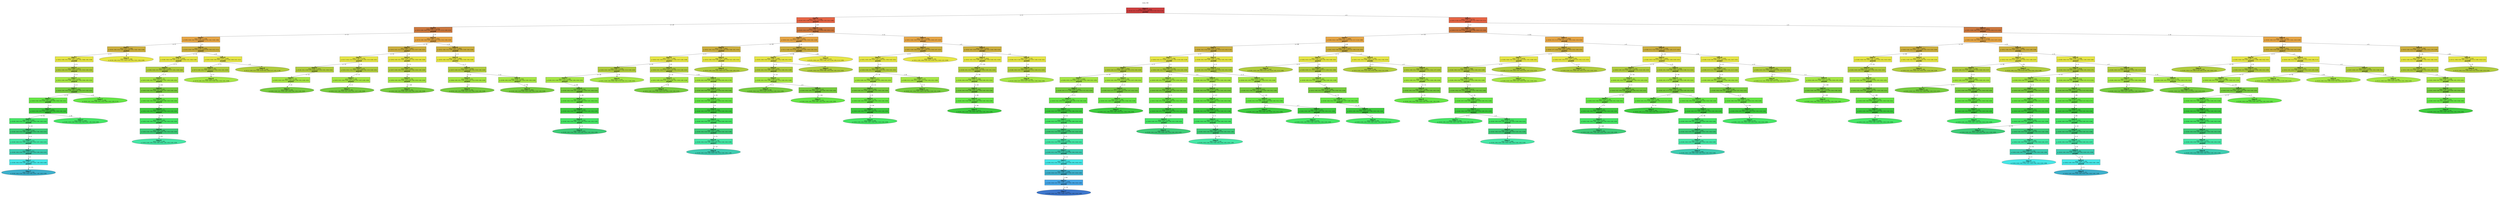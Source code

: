 digraph Tree {
splines=false;
graph [pad=".25", ranksep="0.5", nodesep="1"];
node [shape=rect, style="filled", color="black", fontname="helvetica",fillcolor="white"] ;
edge [fontname="helvetica"] ;
0 [label="mnist_784", shape=plaintext];
0:s -> 1:n [style=invis];   
1 [label=<<b> Class=1 </b> <br/> error: 0.999, n=70000 <br/> p: (0.10, 0.11, 0.10, 0.10, 0.10, 0.09, 0.10, 0.10, 0.10, 0.10) <br/><b>pixel462</b>>, fillcolor="0.000 0.7 0.800", shape="rect"];
2 [label=<<b> Class=0 </b> <br/> error: 0.867, n=27284 <br/> p: (0.24, 0.01, 0.04, 0.18, 0.04, 0.14, 0.06, 0.18, 0.02, 0.08) <br/><b>pixel379</b>>, fillcolor="0.033 0.7 0.900", shape="rect"];
1:s -> 2:n [label="<= 0"] ;
3 [label=<<b> Class=0 </b> <br/> error: 0.669, n=14796 <br/> p: (0.43, 0.00, 0.04, 0.03, 0.02, 0.05, 0.07, 0.31, 0.00, 0.03) <br/><b>pixel598</b>>, fillcolor="0.067 0.7 0.800", shape="rect"];
2:s -> 3:n [label="<= 29"] ;
4 [label=<<b> Class=7 </b> <br/> error: 0.590, n=7166 <br/> p: (0.09, 0.00, 0.02, 0.02, 0.05, 0.04, 0.10, 0.62, 0.00, 0.06) <br/><b>pixel515</b>>, fillcolor="0.100 0.7 0.900", shape="rect"];
3:s -> 4:n [label="<= 21"] ;
5 [label=<<b> Class=7 </b> <br/> error: 0.357, n=5340 <br/> p: (0.05, 0.00, 0.01, 0.02, 0.02, 0.03, 0.01, 0.82, 0.00, 0.04) <br/><b>pixel624</b>>, fillcolor="0.133 0.7 0.800", shape="rect"];
4:s -> 5:n [label="<= 0"] ;
6 [label=<<b> Class=7 </b> <br/> error: 0.262, n=4971 <br/> p: (0.01, 0.00, 0.01, 0.01, 0.02, 0.02, 0.01, 0.88, 0.00, 0.04) <br/><b>pixel406</b>>, fillcolor="0.167 0.7 0.900", shape="rect"];
5:s -> 6:n [label="<= 0"] ;
7 [label=<<b> Class=7 </b> <br/> error: 0.168, n=4673 <br/> p: (0.01, 0.00, 0.01, 0.01, 0.00, 0.01, 0.01, 0.93, 0.00, 0.02) <br/><b>pixel154</b>>, fillcolor="0.200 0.7 0.800", shape="rect"];
6:s -> 7:n [label="<= 6"] ;
8 [label=<<b> Class=7 </b> <br/> error: 0.106, n=4520 <br/> p: (0.01, 0.00, 0.00, 0.00, 0.00, 0.00, 0.00, 0.96, 0.00, 0.02) <br/><b>pixel570</b>>, fillcolor="0.233 0.7 0.900", shape="rect"];
7:s -> 8:n [label="<= 0"] ;
9 [label=<<b> Class=7 </b> <br/> error: 0.087, n=4484 <br/> p: (0.00, 0.00, 0.00, 0.00, 0.00, 0.00, 0.00, 0.97, 0.00, 0.02) <br/><b>pixel350</b>>, fillcolor="0.267 0.7 0.800", shape="rect"];
8:s -> 9:n [label="<= 0"] ;
10 [label=<<b> Class=7 </b> <br/> error: 0.054, n=4046 <br/> p: (0.00, 0.00, 0.00, 0.00, 0.00, 0.00, 0.00, 0.98, 0.00, 0.01) <br/><b>pixel488</b>>, fillcolor="0.300 0.7 0.900", shape="rect"];
9:s -> 10:n [label="<= 41"] ;
11 [label=<<b> Class=7 </b> <br/> error: 0.039, n=4009 <br/> p: (0.00, 0.00, 0.00, 0.00, 0.00, 0.00, 0.00, 0.99, 0.00, 0.00) <br/><b>pixel271</b>>, fillcolor="0.333 0.7 0.800", shape="rect"];
10:s -> 11:n [label="<= 0"] ;
12 [label=<<b> Class=7 </b> <br/> error: 0.141, n=602 <br/> p: (0.00, 0.00, 0.02, 0.01, 0.00, 0.00, 0.00, 0.94, 0.00, 0.02) <br/><b>pixel185</b>>, fillcolor="0.367 0.7 0.900", shape="rect"];
11:s -> 12:n [label="<= 56"] ;
13 [label=<<b> Class=7 </b> <br/> error: 0.090, n=539 <br/> p: (0.00, 0.00, 0.02, 0.00, 0.00, 0.00, 0.00, 0.96, 0.00, 0.01) <br/><b>pixel583</b>>, fillcolor="0.400 0.7 0.800", shape="rect"];
12:s -> 13:n [label="<= 24"] ;
14 [label=<<b> Class=7 </b> <br/> error: 0.070, n=532 <br/> p: (0.00, 0.00, 0.01, 0.00, 0.00, 0.00, 0.00, 0.97, 0.00, 0.01) <br/><b>pixel265</b>>, fillcolor="0.433 0.7 0.900", shape="rect"];
13:s -> 14:n [label="<= 0"] ;
15 [label=<<b> Class=7 </b> <br/> error: 0.036, n=451 <br/> p: (0.00, 0.00, 0.00, 0.00, 0.00, 0.00, 0.00, 0.99, 0.00, 0.01) <br/><b>pixel234</b>>, fillcolor="0.467 0.7 0.800", shape="rect"];
14:s -> 15:n [label="> 5"] ;
16 [label=<<b> Class=7 </b> <br/> error: 0.008, n=357 <br/> p: (0.00, 0.00, 0.00, 0.00, 0.00, 0.00, 0.00, 1.00, 0.00, 0.00) <br/><b>pixel472</b>>, fillcolor="0.500 0.7 0.900", shape="rect"];
15:s -> 16:n [label="> 0"] ;
17 [label=<<b> Class=7 </b> <br/> error: 0.000, n=356 <br/> p: (0.00, 0.00, 0.00, 0.00, 0.00, 0.00, 0.00, 1.00, 0.00, 0.00) >, fillcolor="0.533 0.7 0.800", shape="oval"];
16:s -> 17:n [label="<= 131"] ;
18 [label=<<b> Class=7 </b> <br/> error: 0.015, n=3407 <br/> p: (0.00, 0.00, 0.00, 0.00, 0.00, 0.00, 0.00, 1.00, 0.00, 0.00) >, fillcolor="0.367 0.7 0.900", shape="oval"];
11:s -> 18:n [label="> 56"] ;
19 [label=<<b> Class=7 </b> <br/> error: 0.277, n=438 <br/> p: (0.00, 0.01, 0.00, 0.00, 0.01, 0.03, 0.00, 0.82, 0.00, 0.13) >, fillcolor="0.300 0.7 0.900", shape="oval"];
9:s -> 19:n [label="> 41"] ;
20 [label=<<b> Class=0 </b> <br/> error: 0.476, n=369 <br/> p: (0.59, 0.00, 0.02, 0.12, 0.00, 0.24, 0.01, 0.01, 0.00, 0.00) >, fillcolor="0.167 0.7 0.900", shape="oval"];
5:s -> 20:n [label="> 0"] ;
21 [label=<<b> Class=6 </b> <br/> error: 0.741, n=1826 <br/> p: (0.24, 0.00, 0.04, 0.01, 0.11, 0.05, 0.39, 0.04, 0.01, 0.11) <br/><b>pixel242</b>>, fillcolor="0.133 0.7 0.800", shape="rect"];
4:s -> 21:n [label="> 0"] ;
22 [label=<<b> Class=6 </b> <br/> error: 0.538, n=1024 <br/> p: (0.09, 0.00, 0.04, 0.01, 0.12, 0.04, 0.66, 0.01, 0.00, 0.04) <br/><b>pixel245</b>>, fillcolor="0.167 0.7 0.900", shape="rect"];
21:s -> 22:n [label="<= 20"] ;
23 [label=<<b> Class=6 </b> <br/> error: 0.421, n=849 <br/> p: (0.06, 0.00, 0.03, 0.02, 0.05, 0.04, 0.77, 0.01, 0.00, 0.02) <br/><b>pixel324</b>>, fillcolor="0.200 0.7 0.800", shape="rect"];
22:s -> 23:n [label="<= 0"] ;
24 [label=<<b> Class=6 </b> <br/> error: 0.259, n=705 <br/> p: (0.03, 0.00, 0.02, 0.00, 0.05, 0.01, 0.87, 0.00, 0.00, 0.02) <br/><b>pixel575</b>>, fillcolor="0.233 0.7 0.900", shape="rect"];
23:s -> 24:n [label="<= 0"] ;
25 [label=<<b> Class=6 </b> <br/> error: 0.077, n=441 <br/> p: (0.00, 0.00, 0.00, 0.00, 0.02, 0.00, 0.97, 0.00, 0.00, 0.00) <br/><b>pixel276</b>>, fillcolor="0.267 0.7 0.800", shape="rect"];
24:s -> 25:n [label="> 226"] ;
26 [label=<<b> Class=6 </b> <br/> error: 0.050, n=435 <br/> p: (0.00, 0.00, 0.00, 0.00, 0.01, 0.00, 0.98, 0.00, 0.00, 0.00) <br/><b>pixel270</b>>, fillcolor="0.300 0.7 0.900", shape="rect"];
25:s -> 26:n [label="<= 174"] ;
27 [label=<<b> Class=6 </b> <br/> error: 0.033, n=431 <br/> p: (0.00, 0.00, 0.00, 0.00, 0.00, 0.00, 0.99, 0.00, 0.00, 0.00) <br/><b>pixel323</b>>, fillcolor="0.333 0.7 0.800", shape="rect"];
26:s -> 27:n [label="<= 0"] ;
28 [label=<<b> Class=6 </b> <br/> error: 0.013, n=409 <br/> p: (0.00, 0.00, 0.00, 0.00, 0.00, 0.00, 1.00, 0.00, 0.00, 0.00) <br/><b>pixel687</b>>, fillcolor="0.367 0.7 0.900", shape="rect"];
27:s -> 28:n [label="<= 34"] ;
29 [label=<<b> Class=6 </b> <br/> error: 0.007, n=408 <br/> p: (0.00, 0.00, 0.00, 0.00, 0.00, 0.00, 1.00, 0.00, 0.00, 0.00) <br/><b>pixel574</b>>, fillcolor="0.400 0.7 0.800", shape="rect"];
28:s -> 29:n [label="<= 0"] ;
30 [label=<<b> Class=6 </b> <br/> error: 0.000, n=404 <br/> p: (0.00, 0.00, 0.00, 0.00, 0.00, 0.00, 1.00, 0.00, 0.00, 0.00) >, fillcolor="0.433 0.7 0.900", shape="oval"];
29:s -> 30:n [label="> 122"] ;
31 [label=<<b> Class=0 </b> <br/> error: 0.732, n=802 <br/> p: (0.43, 0.00, 0.04, 0.01, 0.11, 0.07, 0.04, 0.09, 0.01, 0.21) <br/><b>pixel465</b>>, fillcolor="0.167 0.7 0.900", shape="rect"];
21:s -> 31:n [label="> 20"] ;
32 [label=<<b> Class=0 </b> <br/> error: 0.455, n=405 <br/> p: (0.73, 0.00, 0.02, 0.01, 0.03, 0.11, 0.02, 0.01, 0.01, 0.05) <br/><b>pixel221</b>>, fillcolor="0.200 0.7 0.800", shape="rect"];
31:s -> 32:n [label="<= 6"] ;
33 [label=<<b> Class=0 </b> <br/> error: 0.403, n=376 <br/> p: (0.79, 0.00, 0.02, 0.01, 0.03, 0.04, 0.02, 0.02, 0.01, 0.06) >, fillcolor="0.233 0.7 0.900", shape="oval"];
32:s -> 33:n [label="<= 0"] ;
34 [label=<<b> Class=9 </b> <br/> error: 0.761, n=397 <br/> p: (0.11, 0.00, 0.07, 0.01, 0.19, 0.03, 0.06, 0.17, 0.01, 0.36) >, fillcolor="0.200 0.7 0.800", shape="oval"];
31:s -> 34:n [label="> 6"] ;
35 [label=<<b> Class=0 </b> <br/> error: 0.440, n=7630 <br/> p: (0.74, 0.00, 0.06, 0.05, 0.00, 0.07, 0.04, 0.02, 0.00, 0.00) <br/><b>pixel429</b>>, fillcolor="0.100 0.7 0.900", shape="rect"];
3:s -> 35:n [label="> 21"] ;
36 [label=<<b> Class=0 </b> <br/> error: 0.696, n=2627 <br/> p: (0.43, 0.01, 0.15, 0.14, 0.00, 0.16, 0.03, 0.07, 0.00, 0.01) <br/><b>pixel427</b>>, fillcolor="0.133 0.7 0.800", shape="rect"];
35:s -> 36:n [label="<= 39"] ;
37 [label=<<b> Class=5 </b> <br/> error: 0.769, n=1750 <br/> p: (0.17, 0.01, 0.23, 0.20, 0.00, 0.24, 0.04, 0.10, 0.00, 0.01) <br/><b>pixel518</b>>, fillcolor="0.167 0.7 0.900", shape="rect"];
36:s -> 37:n [label="<= 41"] ;
38 [label=<<b> Class=5 </b> <br/> error: 0.630, n=1071 <br/> p: (0.26, 0.01, 0.04, 0.30, 0.00, 0.34, 0.03, 0.01, 0.00, 0.01) <br/><b>pixel459</b>>, fillcolor="0.200 0.7 0.800", shape="rect"];
37:s -> 38:n [label="<= 14"] ;
39 [label=<<b> Class=5 </b> <br/> error: 0.511, n=749 <br/> p: (0.05, 0.02, 0.05, 0.41, 0.00, 0.46, 0.00, 0.01, 0.00, 0.01) <br/><b>pixel323</b>>, fillcolor="0.233 0.7 0.900", shape="rect"];
38:s -> 39:n [label="<= 16"] ;
40 [label=<<b> Class=3 </b> <br/> error: 0.362, n=594 <br/> p: (0.00, 0.00, 0.01, 0.49, 0.00, 0.48, 0.00, 0.00, 0.00, 0.02) >, fillcolor="0.267 0.7 0.800", shape="oval"];
39:s -> 40:n [label="> 25"] ;
41 [label=<<b> Class=2 </b> <br/> error: 0.619, n=679 <br/> p: (0.03, 0.01, 0.52, 0.05, 0.00, 0.08, 0.06, 0.24, 0.00, 0.01) <br/><b>pixel709</b>>, fillcolor="0.200 0.7 0.800", shape="rect"];
37:s -> 41:n [label="> 14"] ;
42 [label=<<b> Class=2 </b> <br/> error: 0.566, n=548 <br/> p: (0.03, 0.01, 0.64, 0.06, 0.01, 0.10, 0.07, 0.07, 0.00, 0.00) <br/><b>pixel322</b>>, fillcolor="0.233 0.7 0.900", shape="rect"];
41:s -> 42:n [label="<= 21"] ;
43 [label=<<b> Class=2 </b> <br/> error: 0.275, n=383 <br/> p: (0.00, 0.02, 0.86, 0.02, 0.01, 0.02, 0.01, 0.07, 0.00, 0.00) >, fillcolor="0.267 0.7 0.800", shape="oval"];
42:s -> 43:n [label="<= 0"] ;
44 [label=<<b> Class=0 </b> <br/> error: 0.140, n=877 <br/> p: (0.94, 0.00, 0.01, 0.01, 0.00, 0.01, 0.02, 0.00, 0.00, 0.00) <br/><b>pixel465</b>>, fillcolor="0.167 0.7 0.900", shape="rect"];
36:s -> 44:n [label="> 41"] ;
45 [label=<<b> Class=0 </b> <br/> error: 0.064, n=822 <br/> p: (0.97, 0.00, 0.00, 0.01, 0.00, 0.01, 0.00, 0.00, 0.00, 0.00) <br/><b>pixel316</b>>, fillcolor="0.200 0.7 0.800", shape="rect"];
44:s -> 45:n [label="<= 11"] ;
46 [label=<<b> Class=0 </b> <br/> error: 0.016, n=776 <br/> p: (0.99, 0.00, 0.00, 0.00, 0.00, 0.00, 0.00, 0.00, 0.00, 0.00) <br/><b>pixel439</b>>, fillcolor="0.233 0.7 0.900", shape="rect"];
45:s -> 46:n [label="> 0"] ;
47 [label=<<b> Class=0 </b> <br/> error: 0.004, n=764 <br/> p: (1.00, 0.00, 0.00, 0.00, 0.00, 0.00, 0.00, 0.00, 0.00, 0.00) >, fillcolor="0.267 0.7 0.800", shape="oval"];
46:s -> 47:n [label="<= 144"] ;
48 [label=<<b> Class=0 </b> <br/> error: 0.191, n=5003 <br/> p: (0.91, 0.00, 0.01, 0.00, 0.00, 0.02, 0.05, 0.00, 0.00, 0.00) <br/><b>pixel436</b>>, fillcolor="0.133 0.7 0.800", shape="rect"];
35:s -> 48:n [label="> 39"] ;
49 [label=<<b> Class=0 </b> <br/> error: 0.118, n=4684 <br/> p: (0.95, 0.00, 0.00, 0.00, 0.00, 0.02, 0.02, 0.00, 0.00, 0.00) <br/><b>pixel352</b>>, fillcolor="0.167 0.7 0.900", shape="rect"];
48:s -> 49:n [label="<= 0"] ;
50 [label=<<b> Class=0 </b> <br/> error: 0.077, n=4336 <br/> p: (0.97, 0.00, 0.01, 0.00, 0.00, 0.00, 0.02, 0.00, 0.00, 0.00) <br/><b>pixel244</b>>, fillcolor="0.200 0.7 0.800", shape="rect"];
49:s -> 50:n [label="<= 0"] ;
51 [label=<<b> Class=0 </b> <br/> error: 0.228, n=631 <br/> p: (0.86, 0.00, 0.01, 0.00, 0.00, 0.01, 0.10, 0.00, 0.00, 0.00) <br/><b>pixel654</b>>, fillcolor="0.233 0.7 0.900", shape="rect"];
50:s -> 51:n [label="<= 12"] ;
52 [label=<<b> Class=0 </b> <br/> error: 0.035, n=356 <br/> p: (0.99, 0.00, 0.00, 0.00, 0.00, 0.01, 0.00, 0.00, 0.00, 0.00) >, fillcolor="0.267 0.7 0.800", shape="oval"];
51:s -> 52:n [label="> 0"] ;
53 [label=<<b> Class=0 </b> <br/> error: 0.036, n=3705 <br/> p: (0.99, 0.00, 0.00, 0.00, 0.00, 0.00, 0.00, 0.00, 0.00, 0.00) <br/><b>pixel517</b>>, fillcolor="0.233 0.7 0.900", shape="rect"];
50:s -> 53:n [label="> 12"] ;
54 [label=<<b> Class=0 </b> <br/> error: 0.012, n=3465 <br/> p: (1.00, 0.00, 0.00, 0.00, 0.00, 0.00, 0.00, 0.00, 0.00, 0.00) >, fillcolor="0.267 0.7 0.800", shape="oval"];
53:s -> 54:n [label="<= 96"] ;
55 [label=<<b> Class=3 </b> <br/> error: 0.785, n=12488 <br/> p: (0.03, 0.02, 0.03, 0.36, 0.06, 0.25, 0.05, 0.02, 0.05, 0.14) <br/><b>pixel154</b>>, fillcolor="0.067 0.7 0.800", shape="rect"];
2:s -> 55:n [label="> 29"] ;
56 [label=<<b> Class=5 </b> <br/> error: 0.803, n=5922 <br/> p: (0.04, 0.01, 0.02, 0.13, 0.11, 0.29, 0.06, 0.04, 0.02, 0.28) <br/><b>pixel597</b>>, fillcolor="0.100 0.7 0.900", shape="rect"];
55:s -> 56:n [label="<= 11"] ;
57 [label=<<b> Class=9 </b> <br/> error: 0.748, n=4047 <br/> p: (0.01, 0.01, 0.01, 0.10, 0.16, 0.16, 0.06, 0.06, 0.01, 0.41) <br/><b>pixel543</b>>, fillcolor="0.133 0.7 0.800", shape="rect"];
56:s -> 57:n [label="<= 24"] ;
58 [label=<<b> Class=9 </b> <br/> error: 0.642, n=3383 <br/> p: (0.00, 0.02, 0.00, 0.11, 0.19, 0.12, 0.00, 0.07, 0.00, 0.48) <br/><b>pixel211</b>>, fillcolor="0.167 0.7 0.900", shape="rect"];
57:s -> 58:n [label="<= 0"] ;
59 [label=<<b> Class=4 </b> <br/> error: 0.602, n=1125 <br/> p: (0.00, 0.02, 0.00, 0.03, 0.52, 0.07, 0.00, 0.14, 0.00, 0.20) <br/><b>pixel267</b>>, fillcolor="0.200 0.7 0.800", shape="rect"];
58:s -> 59:n [label="<= 81"] ;
60 [label=<<b> Class=4 </b> <br/> error: 0.312, n=668 <br/> p: (0.00, 0.01, 0.00, 0.01, 0.83, 0.02, 0.00, 0.09, 0.00, 0.03) <br/><b>pixel323</b>>, fillcolor="0.233 0.7 0.900", shape="rect"];
59:s -> 60:n [label="<= 19"] ;
61 [label=<<b> Class=4 </b> <br/> error: 0.161, n=538 <br/> p: (0.00, 0.00, 0.00, 0.01, 0.93, 0.01, 0.00, 0.01, 0.00, 0.03) <br/><b>pixel183</b>>, fillcolor="0.267 0.7 0.800", shape="rect"];
60:s -> 61:n [label="<= 66"] ;
62 [label=<<b> Class=4 </b> <br/> error: 0.100, n=515 <br/> p: (0.00, 0.00, 0.00, 0.01, 0.96, 0.00, 0.00, 0.01, 0.00, 0.01) <br/><b>pixel409</b>>, fillcolor="0.300 0.7 0.900", shape="rect"];
61:s -> 62:n [label="<= 80"] ;
63 [label=<<b> Class=4 </b> <br/> error: 0.040, n=449 <br/> p: (0.00, 0.00, 0.00, 0.01, 0.98, 0.00, 0.00, 0.00, 0.00, 0.00) <br/><b>pixel526</b>>, fillcolor="0.333 0.7 0.800", shape="rect"];
62:s -> 63:n [label="> 146"] ;
64 [label=<<b> Class=4 </b> <br/> error: 0.007, n=426 <br/> p: (0.00, 0.00, 0.00, 0.00, 1.00, 0.00, 0.00, 0.00, 0.00, 0.00) <br/><b>pixel74</b>>, fillcolor="0.367 0.7 0.900", shape="rect"];
63:s -> 64:n [label="<= 72"] ;
65 [label=<<b> Class=4 </b> <br/> error: 0.000, n=425 <br/> p: (0.00, 0.00, 0.00, 0.00, 1.00, 0.00, 0.00, 0.00, 0.00, 0.00) >, fillcolor="0.400 0.7 0.800", shape="oval"];
64:s -> 65:n [label="<= 0"] ;
66 [label=<<b> Class=9 </b> <br/> error: 0.671, n=457 <br/> p: (0.01, 0.04, 0.00, 0.06, 0.08, 0.14, 0.00, 0.21, 0.00, 0.45) >, fillcolor="0.233 0.7 0.900", shape="oval"];
59:s -> 66:n [label="> 19"] ;
67 [label=<<b> Class=9 </b> <br/> error: 0.518, n=2258 <br/> p: (0.00, 0.01, 0.00, 0.14, 0.03, 0.14, 0.00, 0.03, 0.00, 0.63) <br/><b>pixel520</b>>, fillcolor="0.200 0.7 0.800", shape="rect"];
58:s -> 67:n [label="> 81"] ;
68 [label=<<b> Class=5 </b> <br/> error: 0.530, n=743 <br/> p: (0.01, 0.00, 0.00, 0.33, 0.01, 0.36, 0.01, 0.00, 0.00, 0.28) <br/><b>pixel657</b>>, fillcolor="0.233 0.7 0.900", shape="rect"];
67:s -> 68:n [label="<= 16"] ;
69 [label=<<b> Class=5 </b> <br/> error: 0.378, n=415 <br/> p: (0.01, 0.00, 0.00, 0.44, 0.00, 0.52, 0.00, 0.00, 0.00, 0.03) >, fillcolor="0.267 0.7 0.800", shape="oval"];
68:s -> 69:n [label="> 38"] ;
70 [label=<<b> Class=9 </b> <br/> error: 0.374, n=1515 <br/> p: (0.00, 0.02, 0.00, 0.05, 0.04, 0.04, 0.00, 0.05, 0.01, 0.79) <br/><b>pixel346</b>>, fillcolor="0.233 0.7 0.900", shape="rect"];
67:s -> 70:n [label="> 16"] ;
71 [label=<<b> Class=9 </b> <br/> error: 0.209, n=1174 <br/> p: (0.00, 0.00, 0.00, 0.01, 0.05, 0.02, 0.00, 0.02, 0.00, 0.90) <br/><b>pixel191</b>>, fillcolor="0.267 0.7 0.800", shape="rect"];
70:s -> 71:n [label="> 0"] ;
72 [label=<<b> Class=9 </b> <br/> error: 0.172, n=1143 <br/> p: (0.00, 0.00, 0.00, 0.01, 0.04, 0.01, 0.00, 0.02, 0.00, 0.92) <br/><b>pixel406</b>>, fillcolor="0.300 0.7 0.900", shape="rect"];
71:s -> 72:n [label="<= 38"] ;
73 [label=<<b> Class=9 </b> <br/> error: 0.130, n=1068 <br/> p: (0.00, 0.00, 0.00, 0.01, 0.04, 0.01, 0.00, 0.00, 0.00, 0.94) <br/><b>pixel213</b>>, fillcolor="0.333 0.7 0.800", shape="rect"];
72:s -> 73:n [label="> 4"] ;
74 [label=<<b> Class=9 </b> <br/> error: 0.076, n=906 <br/> p: (0.00, 0.00, 0.00, 0.01, 0.01, 0.01, 0.00, 0.00, 0.00, 0.97) <br/><b>pixel354</b>>, fillcolor="0.367 0.7 0.900", shape="rect"];
73:s -> 74:n [label="> 82"] ;
75 [label=<<b> Class=9 </b> <br/> error: 0.027, n=808 <br/> p: (0.00, 0.00, 0.00, 0.01, 0.00, 0.00, 0.00, 0.00, 0.00, 0.99) <br/><b>pixel625</b>>, fillcolor="0.400 0.7 0.800", shape="rect"];
74:s -> 75:n [label="> 86"] ;
76 [label=<<b> Class=9 </b> <br/> error: 0.015, n=796 <br/> p: (0.00, 0.00, 0.00, 0.00, 0.00, 0.00, 0.00, 0.00, 0.00, 0.99) <br/><b>pixel471</b>>, fillcolor="0.433 0.7 0.900", shape="rect"];
75:s -> 76:n [label="<= 15"] ;
77 [label=<<b> Class=9 </b> <br/> error: 0.008, n=794 <br/> p: (0.00, 0.00, 0.00, 0.00, 0.00, 0.00, 0.00, 0.00, 0.00, 1.00) >, fillcolor="0.467 0.7 0.800", shape="oval"];
76:s -> 77:n [label="<= 10"] ;
78 [label=<<b> Class=5 </b> <br/> error: 0.635, n=664 <br/> p: (0.03, 0.00, 0.04, 0.08, 0.01, 0.39, 0.38, 0.01, 0.05, 0.01) <br/><b>pixel459</b>>, fillcolor="0.167 0.7 0.900", shape="rect"];
57:s -> 78:n [label="> 0"] ;
79 [label=<<b> Class=6 </b> <br/> error: 0.515, n=377 <br/> p: (0.03, 0.00, 0.06, 0.02, 0.00, 0.15, 0.64, 0.00, 0.09, 0.01) >, fillcolor="0.200 0.7 0.800", shape="oval"];
78:s -> 79:n [label="> 2"] ;
80 [label=<<b> Class=5 </b> <br/> error: 0.577, n=1875 <br/> p: (0.11, 0.00, 0.03, 0.18, 0.00, 0.57, 0.05, 0.00, 0.04, 0.01) <br/><b>pixel485</b>>, fillcolor="0.133 0.7 0.800", shape="rect"];
56:s -> 80:n [label="> 24"] ;
81 [label=<<b> Class=5 </b> <br/> error: 0.408, n=1402 <br/> p: (0.03, 0.00, 0.02, 0.23, 0.00, 0.69, 0.01, 0.00, 0.01, 0.01) <br/><b>pixel327</b>>, fillcolor="0.167 0.7 0.900", shape="rect"];
80:s -> 81:n [label="<= 80"] ;
82 [label=<<b> Class=5 </b> <br/> error: 0.229, n=943 <br/> p: (0.02, 0.01, 0.01, 0.05, 0.00, 0.89, 0.01, 0.00, 0.01, 0.00) <br/><b>pixel359</b>>, fillcolor="0.200 0.7 0.800", shape="rect"];
81:s -> 82:n [label="<= 9"] ;
83 [label=<<b> Class=5 </b> <br/> error: 0.184, n=918 <br/> p: (0.00, 0.01, 0.01, 0.06, 0.00, 0.91, 0.01, 0.00, 0.01, 0.00) <br/><b>pixel220</b>>, fillcolor="0.233 0.7 0.900", shape="rect"];
82:s -> 83:n [label="<= 10"] ;
84 [label=<<b> Class=5 </b> <br/> error: 0.339, n=386 <br/> p: (0.01, 0.02, 0.01, 0.13, 0.00, 0.79, 0.03, 0.00, 0.02, 0.00) >, fillcolor="0.267 0.7 0.800", shape="oval"];
83:s -> 84:n [label="<= 0"] ;
85 [label=<<b> Class=5 </b> <br/> error: 0.012, n=532 <br/> p: (0.00, 0.00, 0.00, 0.00, 0.00, 1.00, 0.00, 0.00, 0.00, 0.00) <br/><b>pixel356</b>>, fillcolor="0.267 0.7 0.800", shape="rect"];
83:s -> 85:n [label="> 0"] ;
86 [label=<<b> Class=5 </b> <br/> error: 0.000, n=530 <br/> p: (0.00, 0.00, 0.00, 0.00, 0.00, 1.00, 0.00, 0.00, 0.00, 0.00) >, fillcolor="0.300 0.7 0.900", shape="oval"];
85:s -> 86:n [label="<= 164"] ;
87 [label=<<b> Class=3 </b> <br/> error: 0.487, n=459 <br/> p: (0.05, 0.00, 0.03, 0.59, 0.00, 0.28, 0.00, 0.00, 0.03, 0.02) >, fillcolor="0.200 0.7 0.800", shape="oval"];
81:s -> 87:n [label="> 9"] ;
88 [label=<<b> Class=0 </b> <br/> error: 0.724, n=473 <br/> p: (0.35, 0.00, 0.07, 0.05, 0.00, 0.22, 0.18, 0.00, 0.12, 0.00) >, fillcolor="0.167 0.7 0.900", shape="oval"];
80:s -> 88:n [label="> 80"] ;
89 [label=<<b> Class=3 </b> <br/> error: 0.601, n=6566 <br/> p: (0.01, 0.02, 0.04, 0.56, 0.01, 0.21, 0.05, 0.00, 0.07, 0.02) <br/><b>pixel297</b>>, fillcolor="0.100 0.7 0.900", shape="rect"];
55:s -> 89:n [label="> 11"] ;
90 [label=<<b> Class=5 </b> <br/> error: 0.664, n=2416 <br/> p: (0.01, 0.04, 0.06, 0.20, 0.01, 0.50, 0.10, 0.00, 0.07, 0.01) <br/><b>pixel487</b>>, fillcolor="0.133 0.7 0.800", shape="rect"];
89:s -> 90:n [label="<= 0"] ;
91 [label=<<b> Class=5 </b> <br/> error: 0.534, n=1857 <br/> p: (0.01, 0.05, 0.05, 0.25, 0.02, 0.59, 0.01, 0.00, 0.02, 0.01) <br/><b>pixel301</b>>, fillcolor="0.167 0.7 0.900", shape="rect"];
90:s -> 91:n [label="<= 0"] ;
92 [label=<<b> Class=5 </b> <br/> error: 0.403, n=1548 <br/> p: (0.00, 0.06, 0.01, 0.20, 0.00, 0.70, 0.01, 0.00, 0.01, 0.01) <br/><b>pixel295</b>>, fillcolor="0.200 0.7 0.800", shape="rect"];
91:s -> 92:n [label="<= 0"] ;
93 [label=<<b> Class=5 </b> <br/> error: 0.202, n=1073 <br/> p: (0.00, 0.00, 0.01, 0.06, 0.00, 0.90, 0.01, 0.00, 0.01, 0.01) <br/><b>pixel299</b>>, fillcolor="0.233 0.7 0.900", shape="rect"];
92:s -> 93:n [label="<= 30"] ;
94 [label=<<b> Class=5 </b> <br/> error: 0.141, n=1028 <br/> p: (0.00, 0.00, 0.01, 0.04, 0.00, 0.94, 0.01, 0.00, 0.00, 0.00) <br/><b>pixel186</b>>, fillcolor="0.267 0.7 0.800", shape="rect"];
93:s -> 94:n [label="<= 13"] ;
95 [label=<<b> Class=5 </b> <br/> error: 0.046, n=754 <br/> p: (0.00, 0.00, 0.00, 0.01, 0.00, 0.98, 0.00, 0.00, 0.00, 0.00) <br/><b>pixel303</b>>, fillcolor="0.300 0.7 0.900", shape="rect"];
94:s -> 95:n [label="> 74"] ;
96 [label=<<b> Class=5 </b> <br/> error: 0.027, n=749 <br/> p: (0.00, 0.00, 0.00, 0.01, 0.00, 0.99, 0.00, 0.00, 0.00, 0.00) <br/><b>pixel188</b>>, fillcolor="0.333 0.7 0.800", shape="rect"];
95:s -> 96:n [label="<= 64"] ;
97 [label=<<b> Class=5 </b> <br/> error: 0.000, n=606 <br/> p: (0.00, 0.00, 0.00, 0.00, 0.00, 1.00, 0.00, 0.00, 0.00, 0.00) >, fillcolor="0.367 0.7 0.900", shape="oval"];
96:s -> 97:n [label="> 19"] ;
98 [label=<<b> Class=3 </b> <br/> error: 0.486, n=475 <br/> p: (0.00, 0.21, 0.00, 0.52, 0.00, 0.25, 0.00, 0.00, 0.01, 0.00) <br/><b>pixel491</b>>, fillcolor="0.233 0.7 0.900", shape="rect"];
92:s -> 98:n [label="> 30"] ;
99 [label=<<b> Class=3 </b> <br/> error: 0.328, n=359 <br/> p: (0.00, 0.01, 0.00, 0.67, 0.00, 0.30, 0.00, 0.00, 0.01, 0.00) >, fillcolor="0.267 0.7 0.800", shape="oval"];
98:s -> 99:n [label="<= 0"] ;
100 [label=<<b> Class=6 </b> <br/> error: 0.640, n=559 <br/> p: (0.01, 0.00, 0.08, 0.04, 0.01, 0.20, 0.43, 0.00, 0.22, 0.00) >, fillcolor="0.167 0.7 0.900", shape="oval"];
90:s -> 100:n [label="> 0"] ;
101 [label=<<b> Class=3 </b> <br/> error: 0.409, n=4150 <br/> p: (0.02, 0.01, 0.04, 0.78, 0.01, 0.04, 0.01, 0.00, 0.08, 0.02) <br/><b>pixel487</b>>, fillcolor="0.133 0.7 0.800", shape="rect"];
89:s -> 101:n [label="> 0"] ;
102 [label=<<b> Class=3 </b> <br/> error: 0.242, n=3418 <br/> p: (0.01, 0.01, 0.01, 0.89, 0.01, 0.04, 0.00, 0.00, 0.01, 0.02) <br/><b>pixel291</b>>, fillcolor="0.167 0.7 0.900", shape="rect"];
101:s -> 102:n [label="<= 0"] ;
103 [label=<<b> Class=3 </b> <br/> error: 0.149, n=3116 <br/> p: (0.00, 0.01, 0.01, 0.94, 0.00, 0.02, 0.00, 0.00, 0.01, 0.01) <br/><b>pixel491</b>>, fillcolor="0.200 0.7 0.800", shape="rect"];
102:s -> 103:n [label="<= 142"] ;
104 [label=<<b> Class=3 </b> <br/> error: 0.103, n=2989 <br/> p: (0.00, 0.00, 0.00, 0.96, 0.00, 0.02, 0.00, 0.00, 0.01, 0.01) <br/><b>pixel316</b>>, fillcolor="0.233 0.7 0.900", shape="rect"];
103:s -> 104:n [label="<= 40"] ;
105 [label=<<b> Class=3 </b> <br/> error: 0.066, n=2862 <br/> p: (0.00, 0.00, 0.00, 0.98, 0.00, 0.01, 0.00, 0.00, 0.00, 0.00) <br/><b>pixel265</b>>, fillcolor="0.267 0.7 0.800", shape="rect"];
104:s -> 105:n [label="<= 34"] ;
106 [label=<<b> Class=3 </b> <br/> error: 0.032, n=2681 <br/> p: (0.00, 0.00, 0.00, 0.99, 0.00, 0.00, 0.00, 0.00, 0.00, 0.00) <br/><b>pixel457</b>>, fillcolor="0.300 0.7 0.900", shape="rect"];
105:s -> 106:n [label="<= 84"] ;
107 [label=<<b> Class=3 </b> <br/> error: 0.015, n=2573 <br/> p: (0.00, 0.00, 0.00, 1.00, 0.00, 0.00, 0.00, 0.00, 0.00, 0.00) >, fillcolor="0.333 0.7 0.800", shape="oval"];
106:s -> 107:n [label="<= 94"] ;
108 [label=<<b> Class=8 </b> <br/> error: 0.695, n=732 <br/> p: (0.06, 0.01, 0.18, 0.26, 0.01, 0.03, 0.07, 0.00, 0.38, 0.01) <br/><b>pixel659</b>>, fillcolor="0.167 0.7 0.900", shape="rect"];
101:s -> 108:n [label="> 0"] ;
109 [label=<<b> Class=8 </b> <br/> error: 0.563, n=507 <br/> p: (0.08, 0.00, 0.05, 0.29, 0.00, 0.03, 0.01, 0.00, 0.51, 0.01) <br/><b>pixel459</b>>, fillcolor="0.200 0.7 0.800", shape="rect"];
108:s -> 109:n [label="> 6"] ;
110 [label=<<b> Class=8 </b> <br/> error: 0.486, n=378 <br/> p: (0.10, 0.00, 0.07, 0.14, 0.01, 0.02, 0.01, 0.00, 0.66, 0.00) >, fillcolor="0.233 0.7 0.900", shape="oval"];
109:s -> 110:n [label="> 42"] ;
111 [label=<<b> Class=1 </b> <br/> error: 0.928, n=42716 <br/> p: (0.01, 0.18, 0.14, 0.05, 0.13, 0.06, 0.12, 0.06, 0.14, 0.11) <br/><b>pixel374</b>>, fillcolor="0.033 0.7 0.900", shape="rect"];
1:s -> 111:n [label="> 0"] ;
112 [label=<<b> Class=1 </b> <br/> error: 0.816, n=23886 <br/> p: (0.00, 0.32, 0.22, 0.06, 0.03, 0.02, 0.06, 0.08, 0.15, 0.04) <br/><b>pixel379</b>>, fillcolor="0.067 0.7 0.800", shape="rect"];
111:s -> 112:n [label="<= 0"] ;
113 [label=<<b> Class=2 </b> <br/> error: 0.812, n=9804 <br/> p: (0.00, 0.02, 0.38, 0.04, 0.07, 0.04, 0.10, 0.17, 0.10, 0.08) <br/><b>pixel377</b>>, fillcolor="0.100 0.7 0.900", shape="rect"];
112:s -> 113:n [label="<= 151"] ;
114 [label=<<b> Class=2 </b> <br/> error: 0.650, n=7127 <br/> p: (0.00, 0.02, 0.50, 0.03, 0.07, 0.01, 0.03, 0.23, 0.02, 0.10) <br/><b>pixel569</b>>, fillcolor="0.133 0.7 0.800", shape="rect"];
113:s -> 114:n [label="<= 48"] ;
115 [label=<<b> Class=7 </b> <br/> error: 0.742, n=3786 <br/> p: (0.00, 0.03, 0.17, 0.04, 0.13, 0.01, 0.03, 0.39, 0.02, 0.18) <br/><b>pixel399</b>>, fillcolor="0.167 0.7 0.900", shape="rect"];
114:s -> 115:n [label="<= 4"] ;
116 [label=<<b> Class=7 </b> <br/> error: 0.605, n=2658 <br/> p: (0.00, 0.04, 0.23, 0.06, 0.02, 0.01, 0.03, 0.55, 0.02, 0.04) <br/><b>pixel154</b>>, fillcolor="0.200 0.7 0.800", shape="rect"];
115:s -> 116:n [label="<= 0"] ;
117 [label=<<b> Class=7 </b> <br/> error: 0.518, n=2069 <br/> p: (0.00, 0.05, 0.10, 0.05, 0.02, 0.01, 0.02, 0.69, 0.01, 0.05) <br/><b>pixel376</b>>, fillcolor="0.233 0.7 0.900", shape="rect"];
116:s -> 117:n [label="<= 24"] ;
118 [label=<<b> Class=7 </b> <br/> error: 0.448, n=1953 <br/> p: (0.00, 0.05, 0.11, 0.06, 0.01, 0.00, 0.00, 0.72, 0.01, 0.03) <br/><b>pixel159</b>>, fillcolor="0.267 0.7 0.800", shape="rect"];
117:s -> 118:n [label="<= 41"] ;
119 [label=<<b> Class=7 </b> <br/> error: 0.373, n=1795 <br/> p: (0.00, 0.02, 0.09, 0.05, 0.01, 0.00, 0.00, 0.78, 0.00, 0.04) <br/><b>pixel519</b>>, fillcolor="0.300 0.7 0.900", shape="rect"];
118:s -> 119:n [label="<= 0"] ;
120 [label=<<b> Class=7 </b> <br/> error: 0.270, n=1552 <br/> p: (0.00, 0.02, 0.07, 0.03, 0.00, 0.00, 0.00, 0.86, 0.00, 0.02) <br/><b>pixel554</b>>, fillcolor="0.333 0.7 0.800", shape="rect"];
119:s -> 120:n [label="> 30"] ;
121 [label=<<b> Class=7 </b> <br/> error: 0.221, n=1478 <br/> p: (0.00, 0.02, 0.03, 0.03, 0.00, 0.00, 0.00, 0.89, 0.00, 0.02) <br/><b>pixel156</b>>, fillcolor="0.367 0.7 0.900", shape="rect"];
120:s -> 121:n [label="<= 12"] ;
122 [label=<<b> Class=7 </b> <br/> error: 0.187, n=1446 <br/> p: (0.00, 0.01, 0.03, 0.03, 0.00, 0.00, 0.00, 0.91, 0.00, 0.02) <br/><b>pixel607</b>>, fillcolor="0.400 0.7 0.800", shape="rect"];
121:s -> 122:n [label="<= 0"] ;
123 [label=<<b> Class=7 </b> <br/> error: 0.151, n=1381 <br/> p: (0.00, 0.01, 0.03, 0.02, 0.00, 0.00, 0.00, 0.93, 0.00, 0.01) <br/><b>pixel400</b>>, fillcolor="0.433 0.7 0.900", shape="rect"];
122:s -> 123:n [label="<= 0"] ;
124 [label=<<b> Class=7 </b> <br/> error: 0.134, n=1368 <br/> p: (0.00, 0.01, 0.02, 0.02, 0.00, 0.00, 0.00, 0.94, 0.00, 0.01) <br/><b>pixel500</b>>, fillcolor="0.467 0.7 0.800", shape="rect"];
123:s -> 124:n [label="<= 7"] ;
125 [label=<<b> Class=7 </b> <br/> error: 0.117, n=1327 <br/> p: (0.00, 0.01, 0.01, 0.02, 0.00, 0.00, 0.00, 0.95, 0.00, 0.01) <br/><b>pixel263</b>>, fillcolor="0.500 0.7 0.900", shape="rect"];
124:s -> 125:n [label="<= 13"] ;
126 [label=<<b> Class=7 </b> <br/> error: 0.064, n=1094 <br/> p: (0.00, 0.00, 0.01, 0.01, 0.00, 0.00, 0.00, 0.97, 0.00, 0.00) <br/><b>pixel464</b>>, fillcolor="0.533 0.7 0.800", shape="rect"];
125:s -> 126:n [label="> 3"] ;
127 [label=<<b> Class=7 </b> <br/> error: 0.049, n=1054 <br/> p: (0.00, 0.00, 0.01, 0.01, 0.00, 0.00, 0.00, 0.98, 0.00, 0.00) <br/><b>pixel350</b>>, fillcolor="0.567 0.7 0.900", shape="rect"];
126:s -> 127:n [label="> 169"] ;
128 [label=<<b> Class=7 </b> <br/> error: 0.036, n=1017 <br/> p: (0.00, 0.00, 0.01, 0.01, 0.00, 0.00, 0.00, 0.99, 0.00, 0.00) >, fillcolor="0.600 0.7 0.800", shape="oval"];
127:s -> 128:n [label="<= 38"] ;
129 [label=<<b> Class=2 </b> <br/> error: 0.514, n=589 <br/> p: (0.00, 0.02, 0.69, 0.10, 0.02, 0.01, 0.05, 0.07, 0.04, 0.01) <br/><b>pixel348</b>>, fillcolor="0.233 0.7 0.900", shape="rect"];
116:s -> 129:n [label="> 24"] ;
130 [label=<<b> Class=2 </b> <br/> error: 0.367, n=514 <br/> p: (0.00, 0.02, 0.77, 0.11, 0.00, 0.00, 0.00, 0.07, 0.02, 0.01) <br/><b>pixel572</b>>, fillcolor="0.267 0.7 0.800", shape="rect"];
129:s -> 130:n [label="<= 0"] ;
131 [label=<<b> Class=2 </b> <br/> error: 0.217, n=394 <br/> p: (0.00, 0.01, 0.89, 0.03, 0.00, 0.00, 0.01, 0.06, 0.02, 0.00) <br/><b>pixel350</b>>, fillcolor="0.300 0.7 0.900", shape="rect"];
130:s -> 131:n [label="> 0"] ;
132 [label=<<b> Class=2 </b> <br/> error: 0.185, n=387 <br/> p: (0.00, 0.01, 0.90, 0.03, 0.00, 0.00, 0.01, 0.06, 0.00, 0.00) >, fillcolor="0.333 0.7 0.800", shape="oval"];
131:s -> 132:n [label="<= 0"] ;
133 [label=<<b> Class=9 </b> <br/> error: 0.501, n=1128 <br/> p: (0.00, 0.00, 0.01, 0.00, 0.39, 0.02, 0.04, 0.03, 0.01, 0.50) <br/><b>pixel211</b>>, fillcolor="0.200 0.7 0.800", shape="rect"];
115:s -> 133:n [label="> 0"] ;
134 [label=<<b> Class=4 </b> <br/> error: 0.341, n=505 <br/> p: (0.00, 0.00, 0.01, 0.00, 0.81, 0.01, 0.07, 0.04, 0.00, 0.05) <br/><b>pixel267</b>>, fillcolor="0.233 0.7 0.900", shape="rect"];
133:s -> 134:n [label="<= 0"] ;
135 [label=<<b> Class=4 </b> <br/> error: 0.200, n=454 <br/> p: (0.00, 0.00, 0.01, 0.00, 0.89, 0.00, 0.08, 0.00, 0.00, 0.01) <br/><b>pixel544</b>>, fillcolor="0.267 0.7 0.800", shape="rect"];
134:s -> 135:n [label="<= 0"] ;
136 [label=<<b> Class=4 </b> <br/> error: 0.107, n=400 <br/> p: (0.01, 0.00, 0.01, 0.00, 0.96, 0.00, 0.01, 0.01, 0.00, 0.02) <br/><b>pixel361</b>>, fillcolor="0.300 0.7 0.900", shape="rect"];
135:s -> 136:n [label="<= 71"] ;
137 [label=<<b> Class=4 </b> <br/> error: 0.076, n=388 <br/> p: (0.00, 0.00, 0.01, 0.00, 0.97, 0.00, 0.00, 0.01, 0.00, 0.02) <br/><b>pixel155</b>>, fillcolor="0.333 0.7 0.800", shape="rect"];
136:s -> 137:n [label="<= 64"] ;
138 [label=<<b> Class=4 </b> <br/> error: 0.054, n=384 <br/> p: (0.00, 0.00, 0.01, 0.00, 0.98, 0.00, 0.00, 0.01, 0.00, 0.01) <br/><b>pixel457</b>>, fillcolor="0.367 0.7 0.900", shape="rect"];
137:s -> 138:n [label="<= 122"] ;
139 [label=<<b> Class=4 </b> <br/> error: 0.021, n=359 <br/> p: (0.00, 0.00, 0.00, 0.00, 0.99, 0.00, 0.00, 0.00, 0.00, 0.01) >, fillcolor="0.400 0.7 0.800", shape="oval"];
138:s -> 139:n [label="> 33"] ;
140 [label=<<b> Class=9 </b> <br/> error: 0.291, n=623 <br/> p: (0.00, 0.00, 0.02, 0.00, 0.05, 0.02, 0.01, 0.02, 0.02, 0.86) <br/><b>pixel411</b>>, fillcolor="0.233 0.7 0.900", shape="rect"];
133:s -> 140:n [label="> 0"] ;
141 [label=<<b> Class=9 </b> <br/> error: 0.159, n=496 <br/> p: (0.00, 0.00, 0.00, 0.00, 0.03, 0.00, 0.01, 0.01, 0.01, 0.93) <br/><b>pixel546</b>>, fillcolor="0.267 0.7 0.800", shape="rect"];
140:s -> 141:n [label="> 155"] ;
142 [label=<<b> Class=9 </b> <br/> error: 0.087, n=445 <br/> p: (0.00, 0.00, 0.00, 0.00, 0.03, 0.00, 0.00, 0.00, 0.00, 0.96) <br/><b>pixel211</b>>, fillcolor="0.300 0.7 0.900", shape="rect"];
141:s -> 142:n [label="<= 117"] ;
143 [label=<<b> Class=9 </b> <br/> error: 0.046, n=392 <br/> p: (0.00, 0.00, 0.00, 0.00, 0.01, 0.00, 0.00, 0.00, 0.01, 0.98) <br/><b>pixel415</b>>, fillcolor="0.333 0.7 0.800", shape="rect"];
142:s -> 143:n [label="> 107"] ;
144 [label=<<b> Class=9 </b> <br/> error: 0.016, n=365 <br/> p: (0.00, 0.00, 0.00, 0.00, 0.00, 0.00, 0.00, 0.00, 0.00, 0.99) <br/><b>pixel126</b>>, fillcolor="0.367 0.7 0.900", shape="rect"];
143:s -> 144:n [label="<= 0"] ;
145 [label=<<b> Class=9 </b> <br/> error: 0.008, n=364 <br/> p: (0.00, 0.00, 0.00, 0.00, 0.00, 0.00, 0.00, 0.00, 0.00, 1.00) <br/><b>pixel710</b>>, fillcolor="0.400 0.7 0.800", shape="rect"];
144:s -> 145:n [label="<= 0"] ;
146 [label=<<b> Class=9 </b> <br/> error: 0.000, n=361 <br/> p: (0.00, 0.00, 0.00, 0.00, 0.00, 0.00, 0.00, 0.00, 0.00, 1.00) >, fillcolor="0.433 0.7 0.900", shape="oval"];
145:s -> 146:n [label="<= 19"] ;
147 [label=<<b> Class=2 </b> <br/> error: 0.264, n=3341 <br/> p: (0.00, 0.01, 0.87, 0.02, 0.00, 0.01, 0.02, 0.05, 0.02, 0.00) <br/><b>pixel680</b>>, fillcolor="0.167 0.7 0.900", shape="rect"];
114:s -> 147:n [label="> 4"] ;
148 [label=<<b> Class=2 </b> <br/> error: 0.191, n=3114 <br/> p: (0.00, 0.01, 0.92, 0.02, 0.00, 0.01, 0.02, 0.01, 0.01, 0.00) <br/><b>pixel371</b>>, fillcolor="0.200 0.7 0.800", shape="rect"];
147:s -> 148:n [label="<= 0"] ;
149 [label=<<b> Class=2 </b> <br/> error: 0.133, n=3000 <br/> p: (0.00, 0.01, 0.95, 0.02, 0.00, 0.01, 0.00, 0.01, 0.01, 0.00) <br/><b>pixel685</b>>, fillcolor="0.233 0.7 0.900", shape="rect"];
148:s -> 149:n [label="<= 0"] ;
150 [label=<<b> Class=2 </b> <br/> error: 0.103, n=2932 <br/> p: (0.00, 0.01, 0.96, 0.01, 0.00, 0.01, 0.00, 0.00, 0.01, 0.00) <br/><b>pixel348</b>>, fillcolor="0.267 0.7 0.800", shape="rect"];
149:s -> 150:n [label="<= 0"] ;
151 [label=<<b> Class=2 </b> <br/> error: 0.079, n=2880 <br/> p: (0.00, 0.01, 0.97, 0.01, 0.00, 0.00, 0.00, 0.00, 0.01, 0.00) <br/><b>pixel156</b>>, fillcolor="0.300 0.7 0.900", shape="rect"];
150:s -> 151:n [label="<= 132"] ;
152 [label=<<b> Class=2 </b> <br/> error: 0.237, n=409 <br/> p: (0.00, 0.05, 0.88, 0.02, 0.00, 0.01, 0.00, 0.03, 0.01, 0.00) >, fillcolor="0.333 0.7 0.800", shape="oval"];
151:s -> 152:n [label="<= 7"] ;
153 [label=<<b> Class=2 </b> <br/> error: 0.042, n=2471 <br/> p: (0.00, 0.00, 0.98, 0.01, 0.00, 0.00, 0.00, 0.00, 0.01, 0.00) <br/><b>pixel295</b>>, fillcolor="0.333 0.7 0.800", shape="rect"];
151:s -> 153:n [label="> 7"] ;
154 [label=<<b> Class=2 </b> <br/> error: 0.024, n=2332 <br/> p: (0.00, 0.00, 0.99, 0.01, 0.00, 0.00, 0.00, 0.00, 0.00, 0.00) >, fillcolor="0.367 0.7 0.900", shape="oval"];
153:s -> 154:n [label="<= 51"] ;
155 [label=<<b> Class=6 </b> <br/> error: 0.762, n=2677 <br/> p: (0.01, 0.02, 0.06, 0.06, 0.07, 0.14, 0.31, 0.00, 0.30, 0.03) <br/><b>pixel657</b>>, fillcolor="0.133 0.7 0.800", shape="rect"];
113:s -> 155:n [label="> 48"] ;
156 [label=<<b> Class=6 </b> <br/> error: 0.632, n=1374 <br/> p: (0.00, 0.03, 0.10, 0.03, 0.09, 0.09, 0.58, 0.00, 0.06, 0.02) <br/><b>pixel523</b>>, fillcolor="0.167 0.7 0.900", shape="rect"];
155:s -> 156:n [label="<= 0"] ;
157 [label=<<b> Class=6 </b> <br/> error: 0.842, n=467 <br/> p: (0.00, 0.09, 0.09, 0.02, 0.17, 0.21, 0.22, 0.01, 0.15, 0.06) >, fillcolor="0.200 0.7 0.800", shape="oval"];
156:s -> 157:n [label="<= 0"] ;
158 [label=<<b> Class=6 </b> <br/> error: 0.380, n=907 <br/> p: (0.00, 0.00, 0.11, 0.03, 0.04, 0.03, 0.77, 0.00, 0.01, 0.00) <br/><b>pixel349</b>>, fillcolor="0.200 0.7 0.800", shape="rect"];
156:s -> 158:n [label="> 0"] ;
159 [label=<<b> Class=6 </b> <br/> error: 0.277, n=805 <br/> p: (0.00, 0.00, 0.03, 0.03, 0.04, 0.03, 0.86, 0.00, 0.01, 0.00) <br/><b>pixel602</b>>, fillcolor="0.233 0.7 0.900", shape="rect"];
158:s -> 159:n [label="> 69"] ;
160 [label=<<b> Class=6 </b> <br/> error: 0.130, n=691 <br/> p: (0.01, 0.00, 0.01, 0.01, 0.00, 0.02, 0.95, 0.00, 0.01, 0.00) <br/><b>pixel271</b>>, fillcolor="0.267 0.7 0.800", shape="rect"];
159:s -> 160:n [label="> 0"] ;
161 [label=<<b> Class=6 </b> <br/> error: 0.085, n=670 <br/> p: (0.00, 0.00, 0.01, 0.01, 0.00, 0.01, 0.97, 0.00, 0.00, 0.00) <br/><b>pixel527</b>>, fillcolor="0.300 0.7 0.900", shape="rect"];
160:s -> 161:n [label="<= 73"] ;
162 [label=<<b> Class=6 </b> <br/> error: 0.056, n=659 <br/> p: (0.00, 0.00, 0.00, 0.01, 0.00, 0.01, 0.98, 0.00, 0.00, 0.00) <br/><b>pixel515</b>>, fillcolor="0.333 0.7 0.800", shape="rect"];
161:s -> 162:n [label="<= 34"] ;
163 [label=<<b> Class=6 </b> <br/> error: 0.000, n=584 <br/> p: (0.00, 0.00, 0.00, 0.00, 0.00, 0.00, 1.00, 0.00, 0.00, 0.00) >, fillcolor="0.367 0.7 0.900", shape="oval"];
162:s -> 163:n [label="> 7"] ;
164 [label=<<b> Class=8 </b> <br/> error: 0.618, n=1303 <br/> p: (0.01, 0.01, 0.01, 0.09, 0.06, 0.19, 0.03, 0.01, 0.56, 0.03) <br/><b>pixel381</b>>, fillcolor="0.167 0.7 0.900", shape="rect"];
155:s -> 164:n [label="> 0"] ;
165 [label=<<b> Class=5 </b> <br/> error: 0.618, n=446 <br/> p: (0.03, 0.02, 0.02, 0.22, 0.01, 0.50, 0.08, 0.00, 0.14, 0.00) >, fillcolor="0.200 0.7 0.800", shape="oval"];
164:s -> 165:n [label="<= 5"] ;
166 [label=<<b> Class=8 </b> <br/> error: 0.400, n=857 <br/> p: (0.01, 0.00, 0.01, 0.02, 0.09, 0.03, 0.01, 0.01, 0.77, 0.05) <br/><b>pixel543</b>>, fillcolor="0.200 0.7 0.800", shape="rect"];
164:s -> 166:n [label="> 5"] ;
167 [label=<<b> Class=8 </b> <br/> error: 0.149, n=562 <br/> p: (0.01, 0.00, 0.01, 0.01, 0.01, 0.01, 0.02, 0.00, 0.94, 0.00) <br/><b>pixel495</b>>, fillcolor="0.233 0.7 0.900", shape="rect"];
166:s -> 167:n [label="> 19"] ;
168 [label=<<b> Class=8 </b> <br/> error: 0.024, n=506 <br/> p: (0.00, 0.00, 0.00, 0.00, 0.00, 0.00, 0.00, 0.00, 0.99, 0.00) <br/><b>pixel470</b>>, fillcolor="0.267 0.7 0.800", shape="rect"];
167:s -> 168:n [label="<= 15"] ;
169 [label=<<b> Class=8 </b> <br/> error: 0.012, n=502 <br/> p: (0.00, 0.00, 0.00, 0.00, 0.00, 0.00, 0.00, 0.00, 1.00, 0.00) >, fillcolor="0.300 0.7 0.900", shape="oval"];
168:s -> 169:n [label="<= 22"] ;
170 [label=<<b> Class=1 </b> <br/> error: 0.627, n=14082 <br/> p: (0.00, 0.53, 0.12, 0.08, 0.01, 0.01, 0.03, 0.02, 0.19, 0.02) <br/><b>pixel208</b>>, fillcolor="0.100 0.7 0.900", shape="rect"];
112:s -> 170:n [label="> 151"] ;
171 [label=<<b> Class=1 </b> <br/> error: 0.408, n=8922 <br/> p: (0.00, 0.77, 0.06, 0.02, 0.00, 0.01, 0.03, 0.01, 0.09, 0.01) <br/><b>pixel551</b>>, fillcolor="0.133 0.7 0.800", shape="rect"];
170:s -> 171:n [label="<= 0"] ;
172 [label=<<b> Class=1 </b> <br/> error: 0.302, n=8106 <br/> p: (0.00, 0.84, 0.02, 0.01, 0.00, 0.01, 0.01, 0.01, 0.08, 0.01) <br/><b>pixel292</b>>, fillcolor="0.167 0.7 0.900", shape="rect"];
171:s -> 172:n [label="<= 0"] ;
173 [label=<<b> Class=1 </b> <br/> error: 0.210, n=7468 <br/> p: (0.00, 0.90, 0.02, 0.01, 0.00, 0.01, 0.01, 0.00, 0.05, 0.00) <br/><b>pixel301</b>>, fillcolor="0.200 0.7 0.800", shape="rect"];
172:s -> 173:n [label="<= 0"] ;
174 [label=<<b> Class=1 </b> <br/> error: 0.138, n=6832 <br/> p: (0.00, 0.94, 0.02, 0.00, 0.00, 0.01, 0.01, 0.00, 0.01, 0.00) <br/><b>pixel151</b>>, fillcolor="0.233 0.7 0.900", shape="rect"];
173:s -> 174:n [label="<= 0"] ;
175 [label=<<b> Class=1 </b> <br/> error: 0.107, n=6714 <br/> p: (0.00, 0.96, 0.01, 0.00, 0.00, 0.01, 0.01, 0.00, 0.01, 0.00) <br/><b>pixel466</b>>, fillcolor="0.267 0.7 0.800", shape="rect"];
174:s -> 175:n [label="<= 0"] ;
176 [label=<<b> Class=1 </b> <br/> error: 0.068, n=6503 <br/> p: (0.00, 0.97, 0.00, 0.00, 0.00, 0.00, 0.00, 0.00, 0.01, 0.00) <br/><b>pixel512</b>>, fillcolor="0.300 0.7 0.900", shape="rect"];
175:s -> 176:n [label="<= 26"] ;
177 [label=<<b> Class=1 </b> <br/> error: 0.051, n=6417 <br/> p: (0.00, 0.98, 0.00, 0.00, 0.00, 0.00, 0.00, 0.00, 0.01, 0.00) <br/><b>pixel321</b>>, fillcolor="0.333 0.7 0.800", shape="rect"];
176:s -> 177:n [label="<= 0"] ;
178 [label=<<b> Class=1 </b> <br/> error: 0.028, n=5286 <br/> p: (0.00, 0.99, 0.00, 0.00, 0.00, 0.00, 0.00, 0.00, 0.00, 0.00) >, fillcolor="0.367 0.7 0.900", shape="oval"];
177:s -> 178:n [label="<= 0"] ;
179 [label=<<b> Class=1 </b> <br/> error: 0.128, n=1131 <br/> p: (0.00, 0.94, 0.00, 0.00, 0.00, 0.01, 0.01, 0.00, 0.04, 0.01) <br/><b>pixel216</b>>, fillcolor="0.367 0.7 0.900", shape="rect"];
177:s -> 179:n [label="> 0"] ;
180 [label=<<b> Class=1 </b> <br/> error: 0.050, n=960 <br/> p: (0.00, 0.98, 0.00, 0.00, 0.00, 0.00, 0.00, 0.00, 0.01, 0.00) <br/><b>pixel546</b>>, fillcolor="0.400 0.7 0.800", shape="rect"];
179:s -> 180:n [label="<= 0"] ;
181 [label=<<b> Class=1 </b> <br/> error: 0.018, n=889 <br/> p: (0.00, 0.99, 0.00, 0.00, 0.00, 0.00, 0.00, 0.00, 0.00, 0.00) >, fillcolor="0.433 0.7 0.900", shape="oval"];
180:s -> 181:n [label="> 12"] ;
182 [label=<<b> Class=1 </b> <br/> error: 0.558, n=636 <br/> p: (0.00, 0.44, 0.04, 0.05, 0.01, 0.04, 0.00, 0.01, 0.40, 0.01) >, fillcolor="0.233 0.7 0.900", shape="oval"];
173:s -> 182:n [label="> 0"] ;
183 [label=<<b> Class=8 </b> <br/> error: 0.674, n=638 <br/> p: (0.00, 0.13, 0.04, 0.02, 0.03, 0.03, 0.02, 0.07, 0.52, 0.15) >, fillcolor="0.200 0.7 0.800", shape="oval"];
172:s -> 183:n [label="> 0"] ;
184 [label=<<b> Class=2 </b> <br/> error: 0.703, n=816 <br/> p: (0.00, 0.05, 0.39, 0.11, 0.01, 0.02, 0.25, 0.01, 0.15, 0.01) <br/><b>pixel658</b>>, fillcolor="0.167 0.7 0.900", shape="rect"];
171:s -> 184:n [label="> 0"] ;
185 [label=<<b> Class=2 </b> <br/> error: 0.542, n=579 <br/> p: (0.00, 0.04, 0.52, 0.04, 0.01, 0.01, 0.33, 0.01, 0.02, 0.01) >, fillcolor="0.200 0.7 0.800", shape="oval"];
184:s -> 185:n [label="<= 0"] ;
186 [label=<<b> Class=8 </b> <br/> error: 0.716, n=5160 <br/> p: (0.00, 0.11, 0.22, 0.20, 0.01, 0.01, 0.02, 0.05, 0.37, 0.02) <br/><b>pixel321</b>>, fillcolor="0.133 0.7 0.800", shape="rect"];
170:s -> 186:n [label="> 0"] ;
187 [label=<<b> Class=2 </b> <br/> error: 0.655, n=2655 <br/> p: (0.00, 0.05, 0.39, 0.33, 0.00, 0.00, 0.02, 0.09, 0.09, 0.03) <br/><b>pixel516</b>>, fillcolor="0.167 0.7 0.900", shape="rect"];
186:s -> 187:n [label="<= 44"] ;
188 [label=<<b> Class=3 </b> <br/> error: 0.531, n=1197 <br/> p: (0.00, 0.09, 0.05, 0.66, 0.01, 0.00, 0.01, 0.10, 0.05, 0.05) <br/><b>pixel518</b>>, fillcolor="0.200 0.7 0.800", shape="rect"];
187:s -> 188:n [label="<= 22"] ;
189 [label=<<b> Class=3 </b> <br/> error: 0.294, n=881 <br/> p: (0.00, 0.02, 0.03, 0.85, 0.00, 0.00, 0.00, 0.01, 0.03, 0.05) <br/><b>pixel399</b>>, fillcolor="0.233 0.7 0.900", shape="rect"];
188:s -> 189:n [label="<= 56"] ;
190 [label=<<b> Class=3 </b> <br/> error: 0.220, n=836 <br/> p: (0.00, 0.02, 0.04, 0.89, 0.00, 0.00, 0.00, 0.01, 0.03, 0.01) <br/><b>pixel514</b>>, fillcolor="0.267 0.7 0.800", shape="rect"];
189:s -> 190:n [label="<= 0"] ;
191 [label=<<b> Class=3 </b> <br/> error: 0.129, n=769 <br/> p: (0.00, 0.02, 0.00, 0.95, 0.00, 0.00, 0.00, 0.01, 0.00, 0.01) <br/><b>pixel657</b>>, fillcolor="0.300 0.7 0.900", shape="rect"];
190:s -> 191:n [label="<= 107"] ;
192 [label=<<b> Class=3 </b> <br/> error: 0.043, n=669 <br/> p: (0.00, 0.00, 0.00, 0.99, 0.00, 0.00, 0.00, 0.00, 0.00, 0.00) <br/><b>pixel298</b>>, fillcolor="0.333 0.7 0.800", shape="rect"];
191:s -> 192:n [label="> 0"] ;
193 [label=<<b> Class=3 </b> <br/> error: 0.005, n=597 <br/> p: (0.00, 0.00, 0.00, 1.00, 0.00, 0.00, 0.00, 0.00, 0.00, 0.00) <br/><b>pixel612</b>>, fillcolor="0.367 0.7 0.900", shape="rect"];
192:s -> 193:n [label="> 0"] ;
194 [label=<<b> Class=3 </b> <br/> error: 0.000, n=596 <br/> p: (0.00, 0.00, 0.00, 1.00, 0.00, 0.00, 0.00, 0.00, 0.00, 0.00) >, fillcolor="0.400 0.7 0.800", shape="oval"];
193:s -> 194:n [label="<= 120"] ;
195 [label=<<b> Class=2 </b> <br/> error: 0.493, n=1458 <br/> p: (0.00, 0.01, 0.68, 0.06, 0.00, 0.00, 0.03, 0.08, 0.12, 0.01) <br/><b>pixel348</b>>, fillcolor="0.200 0.7 0.800", shape="rect"];
187:s -> 195:n [label="> 22"] ;
196 [label=<<b> Class=2 </b> <br/> error: 0.431, n=1326 <br/> p: (0.00, 0.01, 0.74, 0.07, 0.00, 0.00, 0.02, 0.09, 0.05, 0.01) <br/><b>pixel399</b>>, fillcolor="0.233 0.7 0.900", shape="rect"];
195:s -> 196:n [label="<= 92"] ;
197 [label=<<b> Class=2 </b> <br/> error: 0.356, n=1265 <br/> p: (0.00, 0.01, 0.77, 0.07, 0.00, 0.00, 0.00, 0.09, 0.05, 0.00) <br/><b>pixel581</b>>, fillcolor="0.267 0.7 0.800", shape="rect"];
196:s -> 197:n [label="<= 84"] ;
198 [label=<<b> Class=2 </b> <br/> error: 0.562, n=496 <br/> p: (0.00, 0.03, 0.52, 0.10, 0.00, 0.00, 0.00, 0.23, 0.11, 0.00) <br/><b>pixel527</b>>, fillcolor="0.300 0.7 0.900", shape="rect"];
197:s -> 198:n [label="<= 1"] ;
199 [label=<<b> Class=2 </b> <br/> error: 0.634, n=362 <br/> p: (0.00, 0.04, 0.35, 0.14, 0.00, 0.00, 0.00, 0.31, 0.15, 0.00) >, fillcolor="0.333 0.7 0.800", shape="oval"];
198:s -> 199:n [label="<= 11"] ;
200 [label=<<b> Class=2 </b> <br/> error: 0.113, n=769 <br/> p: (0.00, 0.00, 0.94, 0.05, 0.00, 0.00, 0.00, 0.00, 0.00, 0.00) <br/><b>pixel689</b>>, fillcolor="0.300 0.7 0.900", shape="rect"];
197:s -> 200:n [label="> 1"] ;
201 [label=<<b> Class=2 </b> <br/> error: 0.068, n=728 <br/> p: (0.00, 0.00, 0.97, 0.02, 0.00, 0.00, 0.00, 0.00, 0.00, 0.00) <br/><b>pixel440</b>>, fillcolor="0.333 0.7 0.800", shape="rect"];
200:s -> 201:n [label="<= 0"] ;
202 [label=<<b> Class=2 </b> <br/> error: 0.035, n=695 <br/> p: (0.00, 0.00, 0.99, 0.01, 0.00, 0.00, 0.00, 0.00, 0.00, 0.00) <br/><b>pixel692</b>>, fillcolor="0.367 0.7 0.900", shape="rect"];
201:s -> 202:n [label="<= 99"] ;
203 [label=<<b> Class=2 </b> <br/> error: 0.025, n=692 <br/> p: (0.00, 0.00, 0.99, 0.01, 0.00, 0.00, 0.00, 0.00, 0.00, 0.00) <br/><b>pixel678</b>>, fillcolor="0.400 0.7 0.800", shape="rect"];
202:s -> 203:n [label="<= 73"] ;
204 [label=<<b> Class=2 </b> <br/> error: 0.018, n=690 <br/> p: (0.00, 0.00, 0.99, 0.00, 0.00, 0.00, 0.00, 0.00, 0.00, 0.00) <br/><b>pixel285</b>>, fillcolor="0.433 0.7 0.900", shape="rect"];
203:s -> 204:n [label="<= 40"] ;
205 [label=<<b> Class=2 </b> <br/> error: 0.010, n=680 <br/> p: (0.00, 0.00, 1.00, 0.00, 0.00, 0.00, 0.00, 0.00, 0.00, 0.00) >, fillcolor="0.467 0.7 0.800", shape="oval"];
204:s -> 205:n [label="<= 6"] ;
206 [label=<<b> Class=8 </b> <br/> error: 0.494, n=2505 <br/> p: (0.00, 0.18, 0.04, 0.05, 0.01, 0.02, 0.02, 0.01, 0.67, 0.01) <br/><b>pixel657</b>>, fillcolor="0.167 0.7 0.900", shape="rect"];
186:s -> 206:n [label="> 44"] ;
207 [label=<<b> Class=1 </b> <br/> error: 0.594, n=664 <br/> p: (0.00, 0.57, 0.11, 0.02, 0.02, 0.01, 0.07, 0.01, 0.17, 0.02) <br/><b>pixel488</b>>, fillcolor="0.200 0.7 0.800", shape="rect"];
206:s -> 207:n [label="<= 13"] ;
208 [label=<<b> Class=1 </b> <br/> error: 0.217, n=404 <br/> p: (0.00, 0.89, 0.00, 0.01, 0.01, 0.00, 0.00, 0.00, 0.06, 0.02) <br/><b>pixel294</b>>, fillcolor="0.233 0.7 0.900", shape="rect"];
207:s -> 208:n [label="<= 0"] ;
209 [label=<<b> Class=1 </b> <br/> error: 0.094, n=369 <br/> p: (0.00, 0.96, 0.00, 0.01, 0.00, 0.00, 0.00, 0.01, 0.02, 0.01) <br/><b>pixel214</b>>, fillcolor="0.267 0.7 0.800", shape="rect"];
208:s -> 209:n [label="> 114"] ;
210 [label=<<b> Class=1 </b> <br/> error: 0.047, n=359 <br/> p: (0.00, 0.98, 0.00, 0.01, 0.00, 0.00, 0.00, 0.01, 0.00, 0.00) <br/><b>pixel233</b>>, fillcolor="0.300 0.7 0.900", shape="rect"];
209:s -> 210:n [label="<= 0"] ;
211 [label=<<b> Class=1 </b> <br/> error: 0.017, n=355 <br/> p: (0.00, 0.99, 0.00, 0.00, 0.00, 0.00, 0.00, 0.00, 0.00, 0.00) <br/><b>pixel93</b>>, fillcolor="0.333 0.7 0.800", shape="rect"];
210:s -> 211:n [label="<= 252"] ;
212 [label=<<b> Class=1 </b> <br/> error: 0.000, n=353 <br/> p: (0.00, 1.00, 0.00, 0.00, 0.00, 0.00, 0.00, 0.00, 0.00, 0.00) >, fillcolor="0.367 0.7 0.900", shape="oval"];
211:s -> 212:n [label="<= 0"] ;
213 [label=<<b> Class=8 </b> <br/> error: 0.294, n=1841 <br/> p: (0.00, 0.03, 0.01, 0.06, 0.01, 0.02, 0.00, 0.01, 0.85, 0.01) <br/><b>pixel515</b>>, fillcolor="0.200 0.7 0.800", shape="rect"];
206:s -> 213:n [label="> 13"] ;
214 [label=<<b> Class=8 </b> <br/> error: 0.620, n=454 <br/> p: (0.00, 0.12, 0.01, 0.18, 0.02, 0.07, 0.00, 0.02, 0.53, 0.05) >, fillcolor="0.233 0.7 0.900", shape="oval"];
213:s -> 214:n [label="<= 2"] ;
215 [label=<<b> Class=8 </b> <br/> error: 0.112, n=1387 <br/> p: (0.00, 0.00, 0.01, 0.02, 0.00, 0.01, 0.00, 0.00, 0.95, 0.00) <br/><b>pixel295</b>>, fillcolor="0.233 0.7 0.900", shape="rect"];
213:s -> 215:n [label="> 2"] ;
216 [label=<<b> Class=8 </b> <br/> error: 0.054, n=1234 <br/> p: (0.00, 0.00, 0.00, 0.01, 0.00, 0.01, 0.00, 0.00, 0.98, 0.00) <br/><b>pixel403</b>>, fillcolor="0.267 0.7 0.800", shape="rect"];
215:s -> 216:n [label="<= 194"] ;
217 [label=<<b> Class=8 </b> <br/> error: 0.033, n=1179 <br/> p: (0.00, 0.00, 0.00, 0.00, 0.00, 0.00, 0.00, 0.00, 0.99, 0.00) >, fillcolor="0.300 0.7 0.900", shape="oval"];
216:s -> 217:n [label="<= 128"] ;
218 [label=<<b> Class=4 </b> <br/> error: 0.814, n=18830 <br/> p: (0.01, 0.00, 0.04, 0.03, 0.26, 0.10, 0.20, 0.02, 0.13, 0.20) <br/><b>pixel543</b>>, fillcolor="0.067 0.7 0.800", shape="rect"];
111:s -> 218:n [label="> 0"] ;
219 [label=<<b> Class=4 </b> <br/> error: 0.698, n=11518 <br/> p: (0.00, 0.00, 0.01, 0.05, 0.38, 0.12, 0.03, 0.03, 0.07, 0.30) <br/><b>pixel212</b>>, fillcolor="0.100 0.7 0.900", shape="rect"];
218:s -> 219:n [label="<= 32"] ;
220 [label=<<b> Class=4 </b> <br/> error: 0.441, n=4557 <br/> p: (0.00, 0.00, 0.02, 0.01, 0.75, 0.08, 0.04, 0.03, 0.03, 0.04) <br/><b>pixel295</b>>, fillcolor="0.133 0.7 0.800", shape="rect"];
219:s -> 220:n [label="<= 14"] ;
221 [label=<<b> Class=4 </b> <br/> error: 0.287, n=3855 <br/> p: (0.00, 0.00, 0.01, 0.01, 0.86, 0.02, 0.05, 0.01, 0.03, 0.02) <br/><b>pixel156</b>>, fillcolor="0.167 0.7 0.900", shape="rect"];
220:s -> 221:n [label="<= 68"] ;
222 [label=<<b> Class=4 </b> <br/> error: 0.171, n=3538 <br/> p: (0.00, 0.00, 0.00, 0.00, 0.92, 0.01, 0.04, 0.01, 0.01, 0.01) <br/><b>pixel97</b>>, fillcolor="0.200 0.7 0.800", shape="rect"];
221:s -> 222:n [label="<= 26"] ;
223 [label=<<b> Class=4 </b> <br/> error: 0.129, n=3434 <br/> p: (0.00, 0.00, 0.00, 0.00, 0.95, 0.01, 0.01, 0.01, 0.01, 0.01) <br/><b>pixel438</b>>, fillcolor="0.233 0.7 0.900", shape="rect"];
222:s -> 223:n [label="<= 0"] ;
224 [label=<<b> Class=4 </b> <br/> error: 0.078, n=3195 <br/> p: (0.00, 0.00, 0.00, 0.00, 0.97, 0.00, 0.01, 0.00, 0.00, 0.01) <br/><b>pixel267</b>>, fillcolor="0.267 0.7 0.800", shape="rect"];
223:s -> 224:n [label="> 34"] ;
225 [label=<<b> Class=4 </b> <br/> error: 0.059, n=3161 <br/> p: (0.00, 0.00, 0.00, 0.00, 0.98, 0.00, 0.01, 0.00, 0.00, 0.01) <br/><b>pixel527</b>>, fillcolor="0.300 0.7 0.900", shape="rect"];
224:s -> 225:n [label="<= 189"] ;
226 [label=<<b> Class=4 </b> <br/> error: 0.041, n=3048 <br/> p: (0.00, 0.00, 0.00, 0.00, 0.99, 0.00, 0.00, 0.00, 0.00, 0.01) <br/><b>pixel351</b>>, fillcolor="0.333 0.7 0.800", shape="rect"];
225:s -> 226:n [label="<= 0"] ;
227 [label=<<b> Class=4 </b> <br/> error: 0.021, n=2830 <br/> p: (0.00, 0.00, 0.00, 0.00, 0.99, 0.00, 0.00, 0.00, 0.00, 0.00) >, fillcolor="0.367 0.7 0.900", shape="oval"];
226:s -> 227:n [label="<= 43"] ;
228 [label=<<b> Class=5 </b> <br/> error: 0.729, n=702 <br/> p: (0.01, 0.00, 0.02, 0.03, 0.18, 0.39, 0.01, 0.16, 0.04, 0.16) <br/><b>pixel382</b>>, fillcolor="0.167 0.7 0.900", shape="rect"];
220:s -> 228:n [label="> 68"] ;
229 [label=<<b> Class=4 </b> <br/> error: 0.674, n=380 <br/> p: (0.00, 0.01, 0.02, 0.02, 0.31, 0.02, 0.01, 0.28, 0.04, 0.28) >, fillcolor="0.200 0.7 0.800", shape="oval"];
228:s -> 229:n [label="> 0"] ;
230 [label=<<b> Class=9 </b> <br/> error: 0.691, n=6961 <br/> p: (0.01, 0.00, 0.01, 0.07, 0.14, 0.15, 0.01, 0.03, 0.09, 0.48) <br/><b>pixel382</b>>, fillcolor="0.133 0.7 0.800", shape="rect"];
219:s -> 230:n [label="> 14"] ;
231 [label=<<b> Class=5 </b> <br/> error: 0.648, n=1655 <br/> p: (0.02, 0.02, 0.02, 0.12, 0.07, 0.57, 0.02, 0.01, 0.09, 0.07) <br/><b>pixel352</b>>, fillcolor="0.167 0.7 0.900", shape="rect"];
230:s -> 231:n [label="<= 15"] ;
232 [label=<<b> Class=5 </b> <br/> error: 0.415, n=1199 <br/> p: (0.02, 0.00, 0.01, 0.05, 0.02, 0.77, 0.03, 0.00, 0.03, 0.07) <br/><b>pixel385</b>>, fillcolor="0.200 0.7 0.800", shape="rect"];
231:s -> 232:n [label="<= 66"] ;
233 [label=<<b> Class=5 </b> <br/> error: 0.258, n=1063 <br/> p: (0.01, 0.00, 0.00, 0.05, 0.00, 0.87, 0.03, 0.00, 0.01, 0.02) <br/><b>pixel219</b>>, fillcolor="0.233 0.7 0.900", shape="rect"];
232:s -> 233:n [label="<= 0"] ;
234 [label=<<b> Class=5 </b> <br/> error: 0.475, n=398 <br/> p: (0.01, 0.00, 0.01, 0.14, 0.01, 0.69, 0.06, 0.00, 0.03, 0.07) >, fillcolor="0.267 0.7 0.800", shape="oval"];
233:s -> 234:n [label="<= 9"] ;
235 [label=<<b> Class=5 </b> <br/> error: 0.051, n=665 <br/> p: (0.01, 0.00, 0.00, 0.00, 0.00, 0.98, 0.01, 0.00, 0.00, 0.00) <br/><b>pixel388</b>>, fillcolor="0.267 0.7 0.800", shape="rect"];
233:s -> 235:n [label="> 9"] ;
236 [label=<<b> Class=5 </b> <br/> error: 0.024, n=658 <br/> p: (0.00, 0.00, 0.00, 0.00, 0.00, 0.99, 0.01, 0.00, 0.00, 0.00) <br/><b>pixel133</b>>, fillcolor="0.300 0.7 0.900", shape="rect"];
235:s -> 236:n [label="<= 17"] ;
237 [label=<<b> Class=5 </b> <br/> error: 0.005, n=634 <br/> p: (0.00, 0.00, 0.00, 0.00, 0.00, 1.00, 0.00, 0.00, 0.00, 0.00) <br/><b>pixel677</b>>, fillcolor="0.333 0.7 0.800", shape="rect"];
236:s -> 237:n [label="<= 58"] ;
238 [label=<<b> Class=5 </b> <br/> error: 0.000, n=633 <br/> p: (0.00, 0.00, 0.00, 0.00, 0.00, 1.00, 0.00, 0.00, 0.00, 0.00) >, fillcolor="0.367 0.7 0.900", shape="oval"];
237:s -> 238:n [label="<= 1"] ;
239 [label=<<b> Class=3 </b> <br/> error: 0.778, n=456 <br/> p: (0.02, 0.06, 0.02, 0.30, 0.19, 0.04, 0.00, 0.02, 0.26, 0.08) >, fillcolor="0.200 0.7 0.800", shape="oval"];
231:s -> 239:n [label="> 66"] ;
240 [label=<<b> Class=9 </b> <br/> error: 0.566, n=5306 <br/> p: (0.00, 0.00, 0.01, 0.05, 0.17, 0.02, 0.01, 0.04, 0.09, 0.60) <br/><b>pixel157</b>>, fillcolor="0.167 0.7 0.900", shape="rect"];
230:s -> 240:n [label="> 15"] ;
241 [label=<<b> Class=9 </b> <br/> error: 0.400, n=4038 <br/> p: (0.00, 0.00, 0.00, 0.03, 0.11, 0.01, 0.00, 0.05, 0.04, 0.75) <br/><b>pixel545</b>>, fillcolor="0.200 0.7 0.800", shape="rect"];
240:s -> 241:n [label="<= 0"] ;
242 [label=<<b> Class=9 </b> <br/> error: 0.302, n=3002 <br/> p: (0.00, 0.00, 0.00, 0.03, 0.10, 0.01, 0.00, 0.01, 0.01, 0.82) <br/><b>pixel626</b>>, fillcolor="0.233 0.7 0.900", shape="rect"];
241:s -> 242:n [label="<= 32"] ;
243 [label=<<b> Class=9 </b> <br/> error: 0.250, n=2887 <br/> p: (0.00, 0.00, 0.00, 0.01, 0.11, 0.01, 0.00, 0.01, 0.01, 0.85) <br/><b>pixel470</b>>, fillcolor="0.267 0.7 0.800", shape="rect"];
242:s -> 243:n [label="<= 0"] ;
244 [label=<<b> Class=9 </b> <br/> error: 0.201, n=2696 <br/> p: (0.00, 0.00, 0.00, 0.01, 0.08, 0.00, 0.00, 0.01, 0.01, 0.89) <br/><b>pixel211</b>>, fillcolor="0.300 0.7 0.900", shape="rect"];
243:s -> 244:n [label="<= 0"] ;
245 [label=<<b> Class=9 </b> <br/> error: 0.170, n=2519 <br/> p: (0.00, 0.00, 0.00, 0.01, 0.06, 0.00, 0.00, 0.01, 0.01, 0.91) <br/><b>pixel213</b>>, fillcolor="0.333 0.7 0.800", shape="rect"];
244:s -> 245:n [label="> 30"] ;
246 [label=<<b> Class=9 </b> <br/> error: 0.134, n=2320 <br/> p: (0.00, 0.00, 0.00, 0.01, 0.03, 0.00, 0.00, 0.01, 0.01, 0.94) <br/><b>pixel291</b>>, fillcolor="0.367 0.7 0.900", shape="rect"];
245:s -> 246:n [label="> 18"] ;
247 [label=<<b> Class=9 </b> <br/> error: 0.306, n=382 <br/> p: (0.00, 0.00, 0.01, 0.03, 0.10, 0.00, 0.00, 0.01, 0.04, 0.82) >, fillcolor="0.400 0.7 0.800", shape="oval"];
246:s -> 247:n [label="<= 79"] ;
248 [label=<<b> Class=9 </b> <br/> error: 0.086, n=1938 <br/> p: (0.00, 0.00, 0.00, 0.00, 0.02, 0.00, 0.00, 0.01, 0.00, 0.96) <br/><b>pixel460</b>>, fillcolor="0.400 0.7 0.800", shape="rect"];
246:s -> 248:n [label="> 79"] ;
249 [label=<<b> Class=9 </b> <br/> error: 0.065, n=1806 <br/> p: (0.00, 0.00, 0.00, 0.00, 0.02, 0.00, 0.00, 0.00, 0.00, 0.97) <br/><b>pixel178</b>>, fillcolor="0.433 0.7 0.900", shape="rect"];
248:s -> 249:n [label="> 18"] ;
250 [label=<<b> Class=9 </b> <br/> error: 0.052, n=1784 <br/> p: (0.00, 0.00, 0.00, 0.00, 0.01, 0.00, 0.00, 0.00, 0.00, 0.98) <br/><b>pixel249</b>>, fillcolor="0.467 0.7 0.800", shape="rect"];
249:s -> 250:n [label="<= 56"] ;
251 [label=<<b> Class=9 </b> <br/> error: 0.042, n=1774 <br/> p: (0.00, 0.00, 0.00, 0.00, 0.01, 0.00, 0.00, 0.00, 0.00, 0.98) >, fillcolor="0.500 0.7 0.900", shape="oval"];
250:s -> 251:n [label="<= 0"] ;
252 [label=<<b> Class=9 </b> <br/> error: 0.562, n=1036 <br/> p: (0.00, 0.00, 0.00, 0.01, 0.15, 0.01, 0.00, 0.15, 0.13, 0.55) <br/><b>pixel660</b>>, fillcolor="0.233 0.7 0.900", shape="rect"];
241:s -> 252:n [label="> 32"] ;
253 [label=<<b> Class=9 </b> <br/> error: 0.463, n=834 <br/> p: (0.00, 0.00, 0.00, 0.00, 0.17, 0.01, 0.01, 0.15, 0.02, 0.63) <br/><b>pixel214</b>>, fillcolor="0.267 0.7 0.800", shape="rect"];
252:s -> 253:n [label="<= 25"] ;
254 [label=<<b> Class=9 </b> <br/> error: 0.338, n=654 <br/> p: (0.00, 0.00, 0.00, 0.00, 0.04, 0.01, 0.00, 0.15, 0.02, 0.77) <br/><b>pixel433</b>>, fillcolor="0.300 0.7 0.900", shape="rect"];
253:s -> 254:n [label="> 48"] ;
255 [label=<<b> Class=9 </b> <br/> error: 0.205, n=499 <br/> p: (0.00, 0.00, 0.00, 0.00, 0.05, 0.01, 0.00, 0.02, 0.02, 0.90) <br/><b>pixel292</b>>, fillcolor="0.333 0.7 0.800", shape="rect"];
254:s -> 255:n [label="> 5"] ;
256 [label=<<b> Class=9 </b> <br/> error: 0.121, n=454 <br/> p: (0.00, 0.00, 0.00, 0.00, 0.04, 0.00, 0.00, 0.00, 0.01, 0.94) <br/><b>pixel469</b>>, fillcolor="0.367 0.7 0.900", shape="rect"];
255:s -> 256:n [label="> 46"] ;
257 [label=<<b> Class=9 </b> <br/> error: 0.088, n=436 <br/> p: (0.00, 0.00, 0.00, 0.00, 0.02, 0.00, 0.00, 0.00, 0.01, 0.96) <br/><b>pixel568</b>>, fillcolor="0.400 0.7 0.800", shape="rect"];
256:s -> 257:n [label="<= 32"] ;
258 [label=<<b> Class=9 </b> <br/> error: 0.062, n=431 <br/> p: (0.00, 0.00, 0.00, 0.00, 0.02, 0.00, 0.00, 0.00, 0.01, 0.97) <br/><b>pixel216</b>>, fillcolor="0.433 0.7 0.900", shape="rect"];
257:s -> 258:n [label="<= 0"] ;
259 [label=<<b> Class=9 </b> <br/> error: 0.028, n=381 <br/> p: (0.00, 0.00, 0.00, 0.00, 0.00, 0.00, 0.00, 0.00, 0.01, 0.99) <br/><b>pixel687</b>>, fillcolor="0.467 0.7 0.800", shape="rect"];
258:s -> 259:n [label="> 25"] ;
260 [label=<<b> Class=9 </b> <br/> error: 0.008, n=354 <br/> p: (0.00, 0.00, 0.00, 0.00, 0.00, 0.00, 0.00, 0.00, 0.00, 1.00) <br/><b>pixel158</b>>, fillcolor="0.500 0.7 0.900", shape="rect"];
259:s -> 260:n [label="<= 24"] ;
261 [label=<<b> Class=9 </b> <br/> error: 0.000, n=353 <br/> p: (0.00, 0.00, 0.00, 0.00, 0.00, 0.00, 0.00, 0.00, 0.00, 1.00) >, fillcolor="0.533 0.7 0.800", shape="oval"];
260:s -> 261:n [label="<= 4"] ;
262 [label=<<b> Class=4 </b> <br/> error: 0.746, n=1268 <br/> p: (0.00, 0.00, 0.03, 0.15, 0.34, 0.07, 0.04, 0.00, 0.24, 0.12) <br/><b>pixel182</b>>, fillcolor="0.200 0.7 0.800", shape="rect"];
240:s -> 262:n [label="> 0"] ;
263 [label=<<b> Class=4 </b> <br/> error: 0.463, n=514 <br/> p: (0.00, 0.00, 0.03, 0.01, 0.72, 0.02, 0.07, 0.00, 0.08, 0.06) <br/><b>pixel597</b>>, fillcolor="0.233 0.7 0.900", shape="rect"];
262:s -> 263:n [label="<= 79"] ;
264 [label=<<b> Class=4 </b> <br/> error: 0.291, n=441 <br/> p: (0.00, 0.00, 0.02, 0.00, 0.83, 0.00, 0.01, 0.00, 0.06, 0.07) >, fillcolor="0.267 0.7 0.800", shape="oval"];
263:s -> 264:n [label="<= 3"] ;
265 [label=<<b> Class=8 </b> <br/> error: 0.733, n=754 <br/> p: (0.00, 0.00, 0.03, 0.24, 0.08, 0.11, 0.02, 0.00, 0.34, 0.16) <br/><b>pixel318</b>>, fillcolor="0.233 0.7 0.900", shape="rect"];
262:s -> 265:n [label="> 79"] ;
266 [label=<<b> Class=8 </b> <br/> error: 0.665, n=524 <br/> p: (0.01, 0.00, 0.01, 0.06, 0.10, 0.13, 0.02, 0.00, 0.45, 0.23) >, fillcolor="0.267 0.7 0.800", shape="oval"];
265:s -> 266:n [label="> 0"] ;
267 [label=<<b> Class=6 </b> <br/> error: 0.684, n=7312 <br/> p: (0.02, 0.00, 0.07, 0.01, 0.08, 0.06, 0.47, 0.01, 0.24, 0.04) <br/><b>pixel658</b>>, fillcolor="0.100 0.7 0.900", shape="rect"];
218:s -> 267:n [label="> 32"] ;
268 [label=<<b> Class=6 </b> <br/> error: 0.546, n=5032 <br/> p: (0.01, 0.00, 0.09, 0.00, 0.09, 0.05, 0.66, 0.02, 0.03, 0.04) <br/><b>pixel272</b>>, fillcolor="0.133 0.7 0.800", shape="rect"];
267:s -> 268:n [label="<= 0"] ;
269 [label=<<b> Class=6 </b> <br/> error: 0.240, n=3500 <br/> p: (0.00, 0.00, 0.04, 0.00, 0.03, 0.01, 0.88, 0.00, 0.02, 0.01) <br/><b>pixel575</b>>, fillcolor="0.167 0.7 0.900", shape="rect"];
268:s -> 269:n [label="<= 0"] ;
270 [label=<<b> Class=6 </b> <br/> error: 0.710, n=458 <br/> p: (0.00, 0.00, 0.19, 0.00, 0.19, 0.04, 0.38, 0.00, 0.08, 0.10) >, fillcolor="0.200 0.7 0.800", shape="oval"];
269:s -> 270:n [label="<= 70"] ;
271 [label=<<b> Class=6 </b> <br/> error: 0.102, n=3042 <br/> p: (0.00, 0.00, 0.01, 0.00, 0.00, 0.01, 0.96, 0.00, 0.01, 0.00) <br/><b>pixel219</b>>, fillcolor="0.200 0.7 0.800", shape="rect"];
269:s -> 271:n [label="> 70"] ;
272 [label=<<b> Class=6 </b> <br/> error: 0.076, n=2996 <br/> p: (0.00, 0.00, 0.01, 0.00, 0.00, 0.01, 0.97, 0.00, 0.01, 0.00) <br/><b>pixel297</b>>, fillcolor="0.233 0.7 0.900", shape="rect"];
271:s -> 272:n [label="<= 17"] ;
273 [label=<<b> Class=6 </b> <br/> error: 0.039, n=2885 <br/> p: (0.00, 0.00, 0.00, 0.00, 0.00, 0.00, 0.99, 0.00, 0.00, 0.00) <br/><b>pixel413</b>>, fillcolor="0.267 0.7 0.800", shape="rect"];
272:s -> 273:n [label="<= 152"] ;
274 [label=<<b> Class=6 </b> <br/> error: 0.116, n=578 <br/> p: (0.00, 0.00, 0.01, 0.00, 0.00, 0.02, 0.95, 0.00, 0.01, 0.00) <br/><b>pixel277</b>>, fillcolor="0.300 0.7 0.900", shape="rect"];
273:s -> 274:n [label="<= 17"] ;
275 [label=<<b> Class=6 </b> <br/> error: 0.088, n=569 <br/> p: (0.00, 0.00, 0.01, 0.00, 0.00, 0.02, 0.96, 0.00, 0.00, 0.00) <br/><b>pixel529</b>>, fillcolor="0.333 0.7 0.800", shape="rect"];
274:s -> 275:n [label="<= 0"] ;
276 [label=<<b> Class=6 </b> <br/> error: 0.066, n=559 <br/> p: (0.00, 0.00, 0.00, 0.00, 0.00, 0.02, 0.97, 0.00, 0.00, 0.00) <br/><b>pixel193</b>>, fillcolor="0.367 0.7 0.900", shape="rect"];
275:s -> 276:n [label="<= 45"] ;
277 [label=<<b> Class=6 </b> <br/> error: 0.050, n=553 <br/> p: (0.00, 0.00, 0.00, 0.00, 0.00, 0.01, 0.98, 0.00, 0.00, 0.00) <br/><b>pixel577</b>>, fillcolor="0.400 0.7 0.800", shape="rect"];
276:s -> 277:n [label="<= 8"] ;
278 [label=<<b> Class=6 </b> <br/> error: 0.023, n=523 <br/> p: (0.00, 0.00, 0.00, 0.00, 0.00, 0.00, 0.99, 0.00, 0.00, 0.00) <br/><b>pixel659</b>>, fillcolor="0.433 0.7 0.900", shape="rect"];
277:s -> 278:n [label="> 28"] ;
279 [label=<<b> Class=6 </b> <br/> error: 0.017, n=522 <br/> p: (0.00, 0.00, 0.00, 0.00, 0.00, 0.00, 0.99, 0.00, 0.00, 0.00) >, fillcolor="0.467 0.7 0.800", shape="oval"];
278:s -> 279:n [label="<= 0"] ;
280 [label=<<b> Class=6 </b> <br/> error: 0.014, n=2307 <br/> p: (0.00, 0.00, 0.00, 0.00, 0.00, 0.00, 1.00, 0.00, 0.00, 0.00) >, fillcolor="0.300 0.7 0.900", shape="oval"];
273:s -> 280:n [label="> 17"] ;
281 [label=<<b> Class=4 </b> <br/> error: 0.857, n=1532 <br/> p: (0.04, 0.00, 0.22, 0.01, 0.23, 0.13, 0.15, 0.05, 0.06, 0.11) <br/><b>pixel185</b>>, fillcolor="0.167 0.7 0.900", shape="rect"];
268:s -> 281:n [label="> 0"] ;
282 [label=<<b> Class=4 </b> <br/> error: 0.752, n=874 <br/> p: (0.02, 0.01, 0.04, 0.00, 0.35, 0.21, 0.22, 0.07, 0.05, 0.04) <br/><b>pixel575</b>>, fillcolor="0.200 0.7 0.800", shape="rect"];
281:s -> 282:n [label="<= 0"] ;
283 [label=<<b> Class=4 </b> <br/> error: 0.633, n=464 <br/> p: (0.02, 0.01, 0.05, 0.00, 0.56, 0.13, 0.01, 0.10, 0.05, 0.07) >, fillcolor="0.233 0.7 0.900", shape="oval"];
282:s -> 283:n [label="<= 56"] ;
284 [label=<<b> Class=6 </b> <br/> error: 0.634, n=410 <br/> p: (0.03, 0.00, 0.02, 0.00, 0.10, 0.30, 0.46, 0.03, 0.05, 0.01) >, fillcolor="0.233 0.7 0.900", shape="oval"];
282:s -> 284:n [label="> 56"] ;
285 [label=<<b> Class=2 </b> <br/> error: 0.720, n=658 <br/> p: (0.07, 0.00, 0.47, 0.02, 0.07, 0.02, 0.05, 0.03, 0.08, 0.19) <br/><b>pixel569</b>>, fillcolor="0.200 0.7 0.800", shape="rect"];
281:s -> 285:n [label="> 0"] ;
286 [label=<<b> Class=2 </b> <br/> error: 0.541, n=390 <br/> p: (0.11, 0.00, 0.67, 0.03, 0.02, 0.03, 0.05, 0.01, 0.06, 0.03) >, fillcolor="0.233 0.7 0.900", shape="oval"];
285:s -> 286:n [label="> 86"] ;
287 [label=<<b> Class=8 </b> <br/> error: 0.519, n=2280 <br/> p: (0.03, 0.00, 0.02, 0.04, 0.04, 0.07, 0.05, 0.01, 0.70, 0.04) <br/><b>pixel457</b>>, fillcolor="0.133 0.7 0.800", shape="rect"];
267:s -> 287:n [label="> 0"] ;
288 [label=<<b> Class=8 </b> <br/> error: 0.345, n=1761 <br/> p: (0.01, 0.00, 0.01, 0.04, 0.01, 0.07, 0.02, 0.01, 0.82, 0.01) <br/><b>pixel488</b>>, fillcolor="0.167 0.7 0.900", shape="rect"];
287:s -> 288:n [label="<= 60"] ;
289 [label=<<b> Class=8 </b> <br/> error: 0.237, n=1547 <br/> p: (0.01, 0.00, 0.01, 0.02, 0.01, 0.02, 0.02, 0.01, 0.89, 0.01) <br/><b>pixel328</b>>, fillcolor="0.200 0.7 0.800", shape="rect"];
288:s -> 289:n [label="> 27"] ;
290 [label=<<b> Class=8 </b> <br/> error: 0.160, n=1249 <br/> p: (0.01, 0.00, 0.01, 0.02, 0.01, 0.00, 0.00, 0.01, 0.93, 0.01) <br/><b>pixel404</b>>, fillcolor="0.233 0.7 0.900", shape="rect"];
289:s -> 290:n [label="> 0"] ;
291 [label=<<b> Class=8 </b> <br/> error: 0.106, n=1123 <br/> p: (0.01, 0.00, 0.00, 0.01, 0.01, 0.00, 0.00, 0.00, 0.96, 0.00) <br/><b>pixel440</b>>, fillcolor="0.267 0.7 0.800", shape="rect"];
290:s -> 291:n [label="> 66"] ;
292 [label=<<b> Class=8 </b> <br/> error: 0.046, n=976 <br/> p: (0.00, 0.00, 0.00, 0.01, 0.01, 0.00, 0.00, 0.00, 0.98, 0.00) <br/><b>pixel633</b>>, fillcolor="0.300 0.7 0.900", shape="rect"];
291:s -> 292:n [label="<= 161"] ;
293 [label=<<b> Class=8 </b> <br/> error: 0.014, n=791 <br/> p: (0.00, 0.00, 0.00, 0.01, 0.00, 0.00, 0.00, 0.00, 0.99, 0.00) >, fillcolor="0.333 0.7 0.800", shape="oval"];
292:s -> 293:n [label="> 0"] ;
294 [label=<<b> Class=8 </b> <br/> error: 0.812, n=519 <br/> p: (0.11, 0.00, 0.02, 0.03, 0.17, 0.09, 0.15, 0.00, 0.30, 0.13) <br/><b>pixel599</b>>, fillcolor="0.167 0.7 0.900", shape="rect"];
287:s -> 294:n [label="> 60"] ;
295 [label=<<b> Class=8 </b> <br/> error: 0.735, n=362 <br/> p: (0.15, 0.00, 0.03, 0.04, 0.05, 0.12, 0.20, 0.00, 0.39, 0.02) >, fillcolor="0.200 0.7 0.800", shape="oval"];
294:s -> 295:n [label="> 14"] ;

}